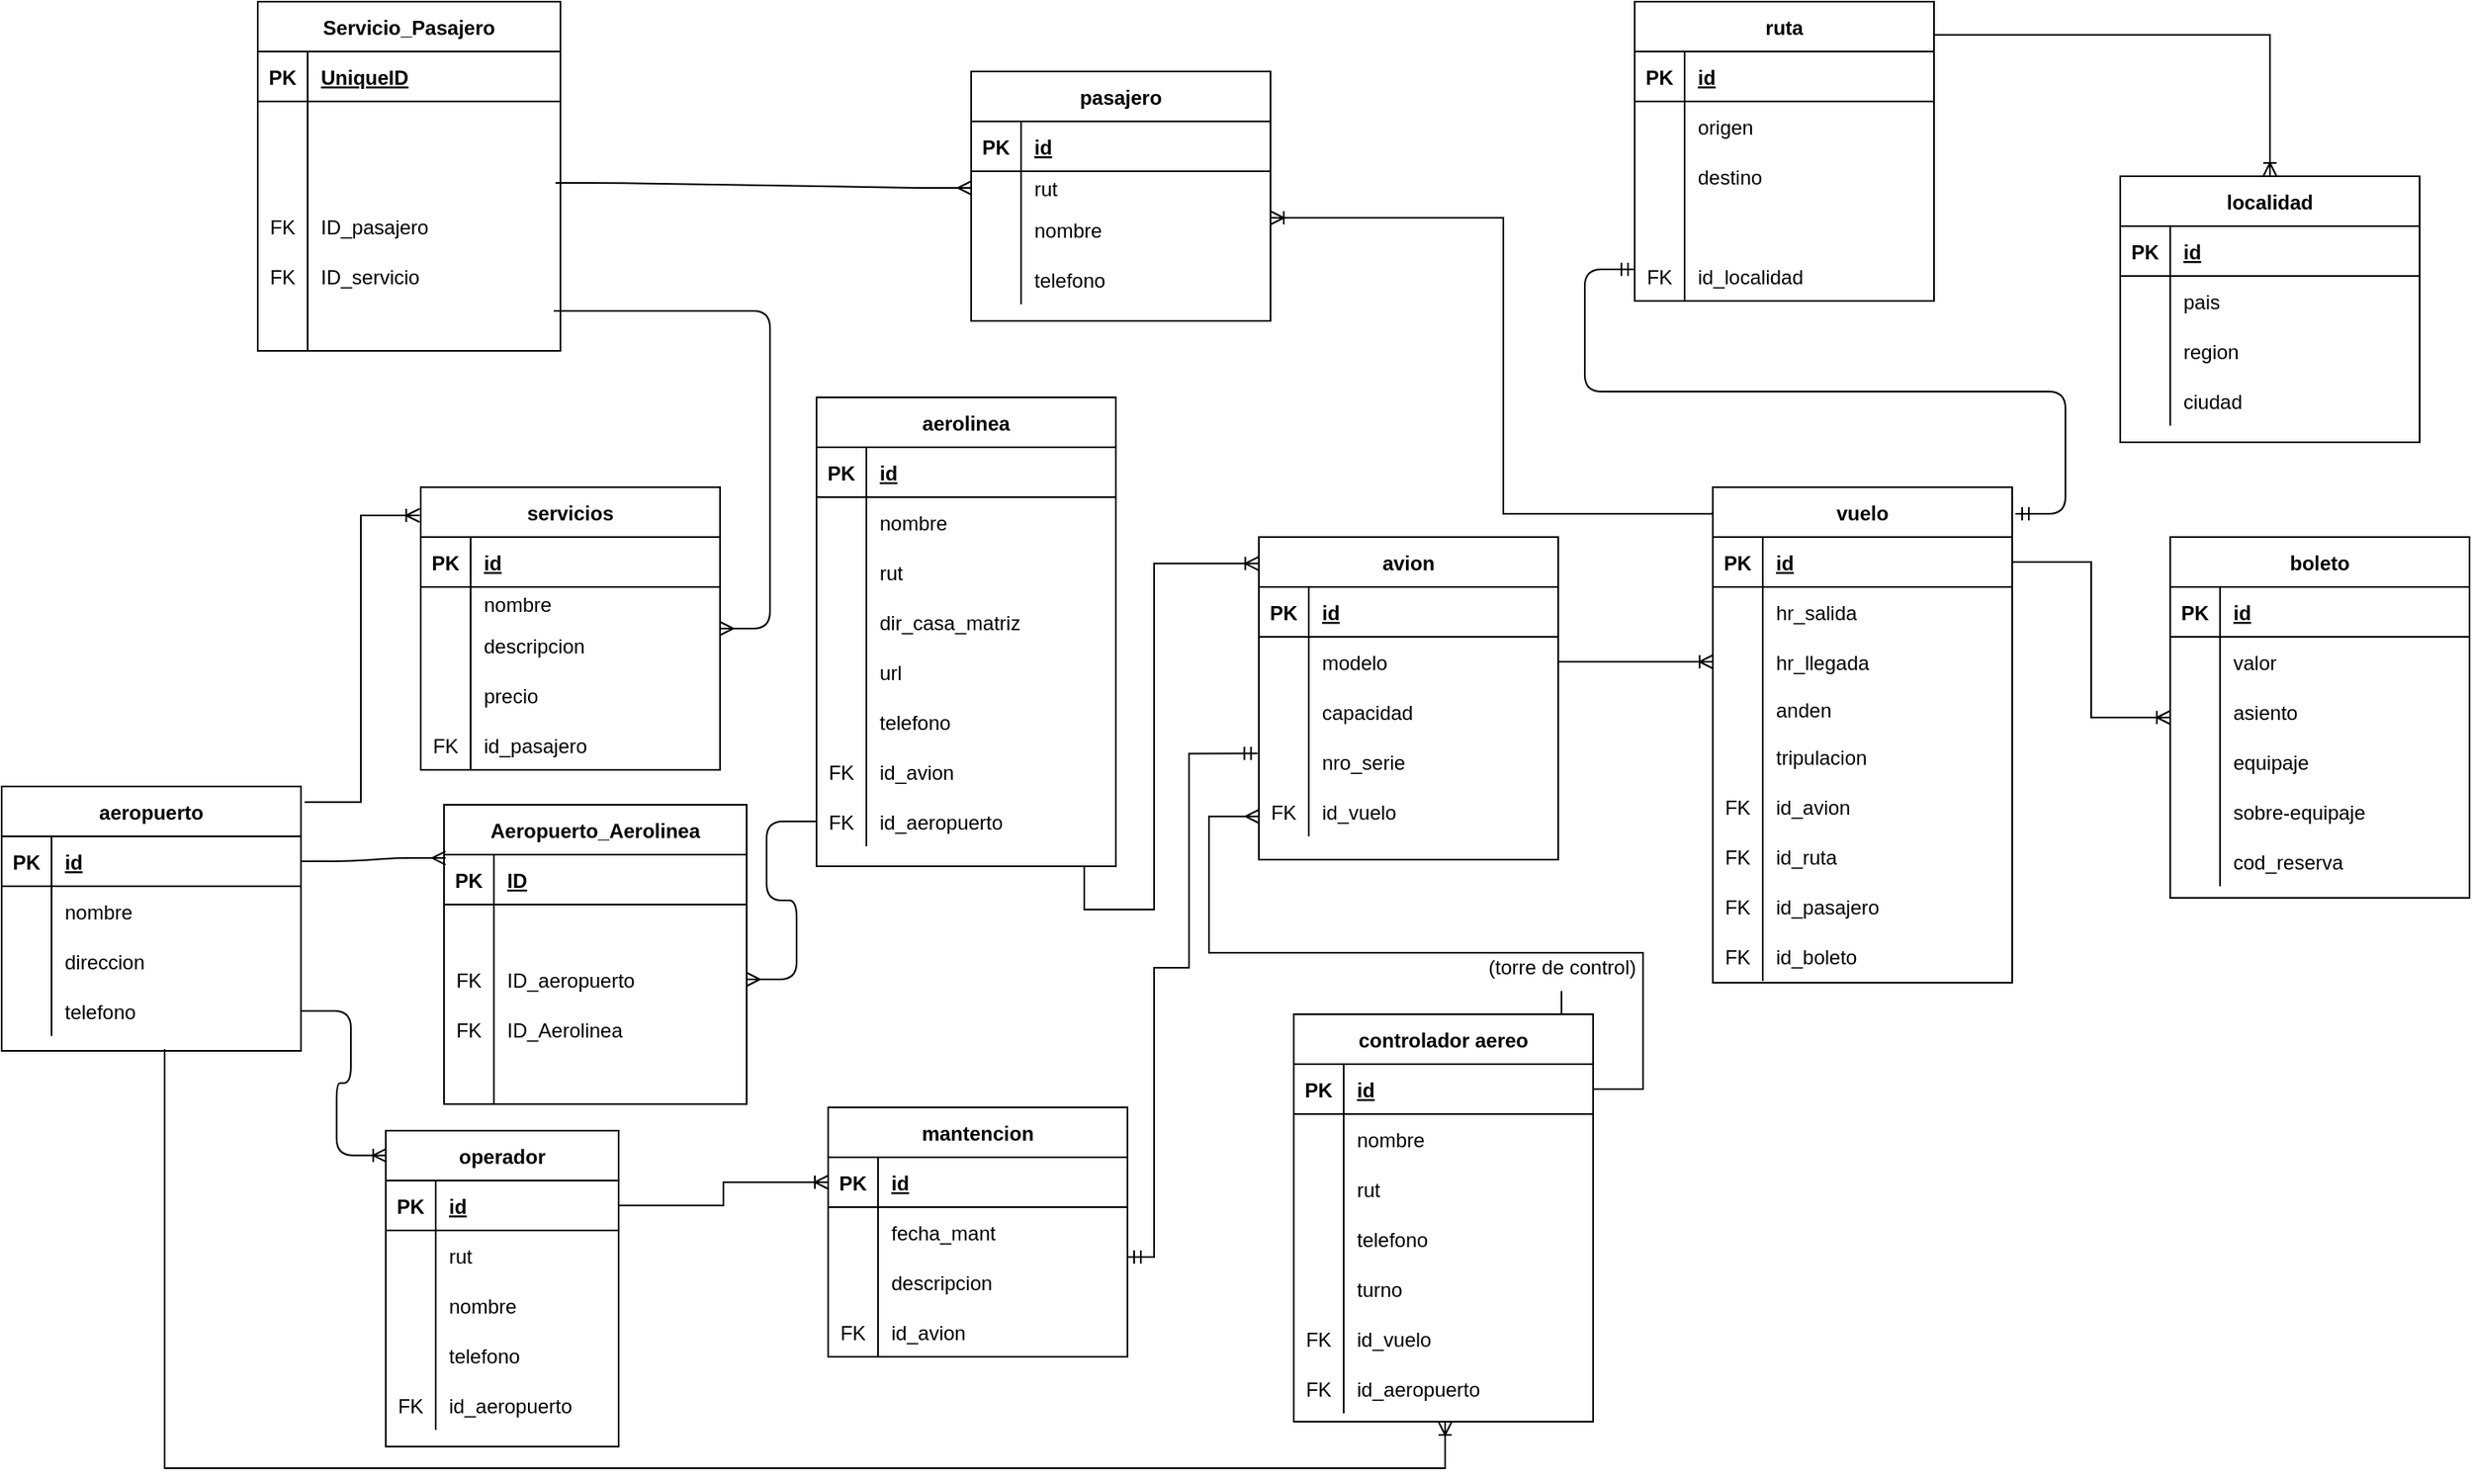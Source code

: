 <mxfile version="14.9.6" type="device"><diagram id="C430zW5CyrfcI13vq6rX" name="Page-1"><mxGraphModel dx="-1695" dy="2366" grid="1" gridSize="7" guides="1" tooltips="1" connect="1" arrows="1" fold="1" page="1" pageScale="1" pageWidth="1200" pageHeight="1920" background="#FFFFFF" math="0" shadow="0"><root><mxCell id="0"/><mxCell id="1" parent="0"/><mxCell id="2ylhk-MsuUhjdIgta_To-991" style="edgeStyle=orthogonalEdgeStyle;rounded=0;orthogonalLoop=1;jettySize=auto;html=1;entryX=-0.004;entryY=0.1;entryDx=0;entryDy=0;entryPerimeter=0;startArrow=none;startFill=0;endArrow=ERoneToMany;endFill=0;exitX=1.012;exitY=0.059;exitDx=0;exitDy=0;exitPerimeter=0;" parent="1" source="2ylhk-MsuUhjdIgta_To-679" target="2ylhk-MsuUhjdIgta_To-905" edge="1"><mxGeometry relative="1" as="geometry"/></mxCell><mxCell id="2ylhk-MsuUhjdIgta_To-679" value="aeropuerto" style="shape=table;startSize=30;container=1;collapsible=1;childLayout=tableLayout;fixedRows=1;rowLines=0;fontStyle=1;align=center;resizeLast=1;" parent="1" vertex="1"><mxGeometry x="2863" y="-1152" width="180" height="159" as="geometry"/></mxCell><mxCell id="2ylhk-MsuUhjdIgta_To-680" value="" style="shape=partialRectangle;collapsible=0;dropTarget=0;pointerEvents=0;fillColor=none;top=0;left=0;bottom=1;right=0;points=[[0,0.5],[1,0.5]];portConstraint=eastwest;" parent="2ylhk-MsuUhjdIgta_To-679" vertex="1"><mxGeometry y="30" width="180" height="30" as="geometry"/></mxCell><mxCell id="2ylhk-MsuUhjdIgta_To-681" value="PK" style="shape=partialRectangle;connectable=0;fillColor=none;top=0;left=0;bottom=0;right=0;fontStyle=1;overflow=hidden;" parent="2ylhk-MsuUhjdIgta_To-680" vertex="1"><mxGeometry width="30" height="30" as="geometry"/></mxCell><mxCell id="2ylhk-MsuUhjdIgta_To-682" value="id" style="shape=partialRectangle;connectable=0;fillColor=none;top=0;left=0;bottom=0;right=0;align=left;spacingLeft=6;fontStyle=5;overflow=hidden;" parent="2ylhk-MsuUhjdIgta_To-680" vertex="1"><mxGeometry x="30" width="150" height="30" as="geometry"/></mxCell><mxCell id="2ylhk-MsuUhjdIgta_To-683" value="" style="shape=partialRectangle;collapsible=0;dropTarget=0;pointerEvents=0;fillColor=none;top=0;left=0;bottom=0;right=0;points=[[0,0.5],[1,0.5]];portConstraint=eastwest;" parent="2ylhk-MsuUhjdIgta_To-679" vertex="1"><mxGeometry y="60" width="180" height="30" as="geometry"/></mxCell><mxCell id="2ylhk-MsuUhjdIgta_To-684" value="" style="shape=partialRectangle;connectable=0;fillColor=none;top=0;left=0;bottom=0;right=0;editable=1;overflow=hidden;" parent="2ylhk-MsuUhjdIgta_To-683" vertex="1"><mxGeometry width="30" height="30" as="geometry"/></mxCell><mxCell id="2ylhk-MsuUhjdIgta_To-685" value="nombre" style="shape=partialRectangle;connectable=0;fillColor=none;top=0;left=0;bottom=0;right=0;align=left;spacingLeft=6;overflow=hidden;" parent="2ylhk-MsuUhjdIgta_To-683" vertex="1"><mxGeometry x="30" width="150" height="30" as="geometry"/></mxCell><mxCell id="2ylhk-MsuUhjdIgta_To-686" value="" style="shape=partialRectangle;collapsible=0;dropTarget=0;pointerEvents=0;fillColor=none;top=0;left=0;bottom=0;right=0;points=[[0,0.5],[1,0.5]];portConstraint=eastwest;" parent="2ylhk-MsuUhjdIgta_To-679" vertex="1"><mxGeometry y="90" width="180" height="30" as="geometry"/></mxCell><mxCell id="2ylhk-MsuUhjdIgta_To-687" value="" style="shape=partialRectangle;connectable=0;fillColor=none;top=0;left=0;bottom=0;right=0;editable=1;overflow=hidden;" parent="2ylhk-MsuUhjdIgta_To-686" vertex="1"><mxGeometry width="30" height="30" as="geometry"/></mxCell><mxCell id="2ylhk-MsuUhjdIgta_To-688" value="direccion" style="shape=partialRectangle;connectable=0;fillColor=none;top=0;left=0;bottom=0;right=0;align=left;spacingLeft=6;overflow=hidden;" parent="2ylhk-MsuUhjdIgta_To-686" vertex="1"><mxGeometry x="30" width="150" height="30" as="geometry"/></mxCell><mxCell id="2ylhk-MsuUhjdIgta_To-689" value="" style="shape=partialRectangle;collapsible=0;dropTarget=0;pointerEvents=0;fillColor=none;top=0;left=0;bottom=0;right=0;points=[[0,0.5],[1,0.5]];portConstraint=eastwest;" parent="2ylhk-MsuUhjdIgta_To-679" vertex="1"><mxGeometry y="120" width="180" height="30" as="geometry"/></mxCell><mxCell id="2ylhk-MsuUhjdIgta_To-690" value="" style="shape=partialRectangle;connectable=0;fillColor=none;top=0;left=0;bottom=0;right=0;editable=1;overflow=hidden;" parent="2ylhk-MsuUhjdIgta_To-689" vertex="1"><mxGeometry width="30" height="30" as="geometry"/></mxCell><mxCell id="2ylhk-MsuUhjdIgta_To-691" value="telefono" style="shape=partialRectangle;connectable=0;fillColor=none;top=0;left=0;bottom=0;right=0;align=left;spacingLeft=6;overflow=hidden;" parent="2ylhk-MsuUhjdIgta_To-689" vertex="1"><mxGeometry x="30" width="150" height="30" as="geometry"/></mxCell><mxCell id="2ylhk-MsuUhjdIgta_To-704" value="aerolinea" style="shape=table;startSize=30;container=1;collapsible=1;childLayout=tableLayout;fixedRows=1;rowLines=0;fontStyle=1;align=center;resizeLast=1;" parent="1" vertex="1"><mxGeometry x="3353" y="-1386" width="180" height="282" as="geometry"/></mxCell><mxCell id="2ylhk-MsuUhjdIgta_To-705" value="" style="shape=partialRectangle;collapsible=0;dropTarget=0;pointerEvents=0;fillColor=none;top=0;left=0;bottom=1;right=0;points=[[0,0.5],[1,0.5]];portConstraint=eastwest;" parent="2ylhk-MsuUhjdIgta_To-704" vertex="1"><mxGeometry y="30" width="180" height="30" as="geometry"/></mxCell><mxCell id="2ylhk-MsuUhjdIgta_To-706" value="PK" style="shape=partialRectangle;connectable=0;fillColor=none;top=0;left=0;bottom=0;right=0;fontStyle=1;overflow=hidden;" parent="2ylhk-MsuUhjdIgta_To-705" vertex="1"><mxGeometry width="30" height="30" as="geometry"/></mxCell><mxCell id="2ylhk-MsuUhjdIgta_To-707" value="id" style="shape=partialRectangle;connectable=0;fillColor=none;top=0;left=0;bottom=0;right=0;align=left;spacingLeft=6;fontStyle=5;overflow=hidden;" parent="2ylhk-MsuUhjdIgta_To-705" vertex="1"><mxGeometry x="30" width="150" height="30" as="geometry"/></mxCell><mxCell id="2ylhk-MsuUhjdIgta_To-708" value="" style="shape=partialRectangle;collapsible=0;dropTarget=0;pointerEvents=0;fillColor=none;top=0;left=0;bottom=0;right=0;points=[[0,0.5],[1,0.5]];portConstraint=eastwest;" parent="2ylhk-MsuUhjdIgta_To-704" vertex="1"><mxGeometry y="60" width="180" height="30" as="geometry"/></mxCell><mxCell id="2ylhk-MsuUhjdIgta_To-709" value="" style="shape=partialRectangle;connectable=0;fillColor=none;top=0;left=0;bottom=0;right=0;editable=1;overflow=hidden;" parent="2ylhk-MsuUhjdIgta_To-708" vertex="1"><mxGeometry width="30" height="30" as="geometry"/></mxCell><mxCell id="2ylhk-MsuUhjdIgta_To-710" value="nombre" style="shape=partialRectangle;connectable=0;fillColor=none;top=0;left=0;bottom=0;right=0;align=left;spacingLeft=6;overflow=hidden;" parent="2ylhk-MsuUhjdIgta_To-708" vertex="1"><mxGeometry x="30" width="150" height="30" as="geometry"/></mxCell><mxCell id="2ylhk-MsuUhjdIgta_To-711" value="" style="shape=partialRectangle;collapsible=0;dropTarget=0;pointerEvents=0;fillColor=none;top=0;left=0;bottom=0;right=0;points=[[0,0.5],[1,0.5]];portConstraint=eastwest;" parent="2ylhk-MsuUhjdIgta_To-704" vertex="1"><mxGeometry y="90" width="180" height="30" as="geometry"/></mxCell><mxCell id="2ylhk-MsuUhjdIgta_To-712" value="" style="shape=partialRectangle;connectable=0;fillColor=none;top=0;left=0;bottom=0;right=0;editable=1;overflow=hidden;" parent="2ylhk-MsuUhjdIgta_To-711" vertex="1"><mxGeometry width="30" height="30" as="geometry"/></mxCell><mxCell id="2ylhk-MsuUhjdIgta_To-713" value="rut" style="shape=partialRectangle;connectable=0;fillColor=none;top=0;left=0;bottom=0;right=0;align=left;spacingLeft=6;overflow=hidden;" parent="2ylhk-MsuUhjdIgta_To-711" vertex="1"><mxGeometry x="30" width="150" height="30" as="geometry"/></mxCell><mxCell id="2ylhk-MsuUhjdIgta_To-714" value="" style="shape=partialRectangle;collapsible=0;dropTarget=0;pointerEvents=0;fillColor=none;top=0;left=0;bottom=0;right=0;points=[[0,0.5],[1,0.5]];portConstraint=eastwest;" parent="2ylhk-MsuUhjdIgta_To-704" vertex="1"><mxGeometry y="120" width="180" height="30" as="geometry"/></mxCell><mxCell id="2ylhk-MsuUhjdIgta_To-715" value="" style="shape=partialRectangle;connectable=0;fillColor=none;top=0;left=0;bottom=0;right=0;editable=1;overflow=hidden;" parent="2ylhk-MsuUhjdIgta_To-714" vertex="1"><mxGeometry width="30" height="30" as="geometry"/></mxCell><mxCell id="2ylhk-MsuUhjdIgta_To-716" value="dir_casa_matriz" style="shape=partialRectangle;connectable=0;fillColor=none;top=0;left=0;bottom=0;right=0;align=left;spacingLeft=6;overflow=hidden;" parent="2ylhk-MsuUhjdIgta_To-714" vertex="1"><mxGeometry x="30" width="150" height="30" as="geometry"/></mxCell><mxCell id="2ylhk-MsuUhjdIgta_To-717" value="" style="shape=partialRectangle;collapsible=0;dropTarget=0;pointerEvents=0;fillColor=none;top=0;left=0;bottom=0;right=0;points=[[0,0.5],[1,0.5]];portConstraint=eastwest;" parent="2ylhk-MsuUhjdIgta_To-704" vertex="1"><mxGeometry y="150" width="180" height="30" as="geometry"/></mxCell><mxCell id="2ylhk-MsuUhjdIgta_To-718" value="" style="shape=partialRectangle;connectable=0;fillColor=none;top=0;left=0;bottom=0;right=0;editable=1;overflow=hidden;" parent="2ylhk-MsuUhjdIgta_To-717" vertex="1"><mxGeometry width="30" height="30" as="geometry"/></mxCell><mxCell id="2ylhk-MsuUhjdIgta_To-719" value="url" style="shape=partialRectangle;connectable=0;fillColor=none;top=0;left=0;bottom=0;right=0;align=left;spacingLeft=6;overflow=hidden;" parent="2ylhk-MsuUhjdIgta_To-717" vertex="1"><mxGeometry x="30" width="150" height="30" as="geometry"/></mxCell><mxCell id="2ylhk-MsuUhjdIgta_To-720" value="" style="shape=partialRectangle;collapsible=0;dropTarget=0;pointerEvents=0;fillColor=none;top=0;left=0;bottom=0;right=0;points=[[0,0.5],[1,0.5]];portConstraint=eastwest;" parent="2ylhk-MsuUhjdIgta_To-704" vertex="1"><mxGeometry y="180" width="180" height="30" as="geometry"/></mxCell><mxCell id="2ylhk-MsuUhjdIgta_To-721" value="" style="shape=partialRectangle;connectable=0;fillColor=none;top=0;left=0;bottom=0;right=0;editable=1;overflow=hidden;" parent="2ylhk-MsuUhjdIgta_To-720" vertex="1"><mxGeometry width="30" height="30" as="geometry"/></mxCell><mxCell id="2ylhk-MsuUhjdIgta_To-722" value="telefono" style="shape=partialRectangle;connectable=0;fillColor=none;top=0;left=0;bottom=0;right=0;align=left;spacingLeft=6;overflow=hidden;" parent="2ylhk-MsuUhjdIgta_To-720" vertex="1"><mxGeometry x="30" width="150" height="30" as="geometry"/></mxCell><mxCell id="aCZtRHmtgcKVj0p5jYAd-399" value="" style="shape=partialRectangle;collapsible=0;dropTarget=0;pointerEvents=0;fillColor=none;top=0;left=0;bottom=0;right=0;points=[[0,0.5],[1,0.5]];portConstraint=eastwest;" parent="2ylhk-MsuUhjdIgta_To-704" vertex="1"><mxGeometry y="210" width="180" height="30" as="geometry"/></mxCell><mxCell id="aCZtRHmtgcKVj0p5jYAd-400" value="FK" style="shape=partialRectangle;connectable=0;fillColor=none;top=0;left=0;bottom=0;right=0;fontStyle=0;overflow=hidden;" parent="aCZtRHmtgcKVj0p5jYAd-399" vertex="1"><mxGeometry width="30" height="30" as="geometry"/></mxCell><mxCell id="aCZtRHmtgcKVj0p5jYAd-401" value="id_avion" style="shape=partialRectangle;connectable=0;fillColor=none;top=0;left=0;bottom=0;right=0;align=left;spacingLeft=6;fontStyle=0;overflow=hidden;" parent="aCZtRHmtgcKVj0p5jYAd-399" vertex="1"><mxGeometry x="30" width="150" height="30" as="geometry"/></mxCell><mxCell id="aCZtRHmtgcKVj0p5jYAd-409" value="" style="shape=partialRectangle;collapsible=0;dropTarget=0;pointerEvents=0;fillColor=none;top=0;left=0;bottom=0;right=0;points=[[0,0.5],[1,0.5]];portConstraint=eastwest;" parent="2ylhk-MsuUhjdIgta_To-704" vertex="1"><mxGeometry y="240" width="180" height="30" as="geometry"/></mxCell><mxCell id="aCZtRHmtgcKVj0p5jYAd-410" value="FK" style="shape=partialRectangle;connectable=0;fillColor=none;top=0;left=0;bottom=0;right=0;fontStyle=0;overflow=hidden;" parent="aCZtRHmtgcKVj0p5jYAd-409" vertex="1"><mxGeometry width="30" height="30" as="geometry"/></mxCell><mxCell id="aCZtRHmtgcKVj0p5jYAd-411" value="id_aeropuerto" style="shape=partialRectangle;connectable=0;fillColor=none;top=0;left=0;bottom=0;right=0;align=left;spacingLeft=6;fontStyle=0;overflow=hidden;" parent="aCZtRHmtgcKVj0p5jYAd-409" vertex="1"><mxGeometry x="30" width="150" height="30" as="geometry"/></mxCell><mxCell id="aCZtRHmtgcKVj0p5jYAd-373" style="edgeStyle=orthogonalEdgeStyle;rounded=0;orthogonalLoop=1;jettySize=auto;html=1;endArrow=ERoneToMany;endFill=0;exitX=-0.001;exitY=0.049;exitDx=0;exitDy=0;exitPerimeter=0;" parent="1" source="2ylhk-MsuUhjdIgta_To-732" edge="1"><mxGeometry relative="1" as="geometry"><mxPoint x="3626" y="-1494" as="targetPoint"/><Array as="points"><mxPoint x="3892" y="-1316"/><mxPoint x="3766" y="-1316"/><mxPoint x="3766" y="-1494"/></Array></mxGeometry></mxCell><mxCell id="2ylhk-MsuUhjdIgta_To-732" value="vuelo" style="shape=table;startSize=30;container=1;collapsible=1;childLayout=tableLayout;fixedRows=1;rowLines=0;fontStyle=1;align=center;resizeLast=1;" parent="1" vertex="1"><mxGeometry x="3892" y="-1332" width="180" height="298" as="geometry"/></mxCell><mxCell id="2ylhk-MsuUhjdIgta_To-733" value="" style="shape=partialRectangle;collapsible=0;dropTarget=0;pointerEvents=0;fillColor=none;top=0;left=0;bottom=1;right=0;points=[[0,0.5],[1,0.5]];portConstraint=eastwest;" parent="2ylhk-MsuUhjdIgta_To-732" vertex="1"><mxGeometry y="30" width="180" height="30" as="geometry"/></mxCell><mxCell id="2ylhk-MsuUhjdIgta_To-734" value="PK" style="shape=partialRectangle;connectable=0;fillColor=none;top=0;left=0;bottom=0;right=0;fontStyle=1;overflow=hidden;" parent="2ylhk-MsuUhjdIgta_To-733" vertex="1"><mxGeometry width="30" height="30" as="geometry"/></mxCell><mxCell id="2ylhk-MsuUhjdIgta_To-735" value="id" style="shape=partialRectangle;connectable=0;fillColor=none;top=0;left=0;bottom=0;right=0;align=left;spacingLeft=6;fontStyle=5;overflow=hidden;" parent="2ylhk-MsuUhjdIgta_To-733" vertex="1"><mxGeometry x="30" width="150" height="30" as="geometry"/></mxCell><mxCell id="2ylhk-MsuUhjdIgta_To-736" value="" style="shape=partialRectangle;collapsible=0;dropTarget=0;pointerEvents=0;fillColor=none;top=0;left=0;bottom=0;right=0;points=[[0,0.5],[1,0.5]];portConstraint=eastwest;" parent="2ylhk-MsuUhjdIgta_To-732" vertex="1"><mxGeometry y="60" width="180" height="30" as="geometry"/></mxCell><mxCell id="2ylhk-MsuUhjdIgta_To-737" value="" style="shape=partialRectangle;connectable=0;fillColor=none;top=0;left=0;bottom=0;right=0;editable=1;overflow=hidden;" parent="2ylhk-MsuUhjdIgta_To-736" vertex="1"><mxGeometry width="30" height="30" as="geometry"/></mxCell><mxCell id="2ylhk-MsuUhjdIgta_To-738" value="hr_salida" style="shape=partialRectangle;connectable=0;fillColor=none;top=0;left=0;bottom=0;right=0;align=left;spacingLeft=6;overflow=hidden;" parent="2ylhk-MsuUhjdIgta_To-736" vertex="1"><mxGeometry x="30" width="150" height="30" as="geometry"/></mxCell><mxCell id="2ylhk-MsuUhjdIgta_To-739" value="" style="shape=partialRectangle;collapsible=0;dropTarget=0;pointerEvents=0;fillColor=none;top=0;left=0;bottom=0;right=0;points=[[0,0.5],[1,0.5]];portConstraint=eastwest;" parent="2ylhk-MsuUhjdIgta_To-732" vertex="1"><mxGeometry y="90" width="180" height="30" as="geometry"/></mxCell><mxCell id="2ylhk-MsuUhjdIgta_To-740" value="" style="shape=partialRectangle;connectable=0;fillColor=none;top=0;left=0;bottom=0;right=0;editable=1;overflow=hidden;" parent="2ylhk-MsuUhjdIgta_To-739" vertex="1"><mxGeometry width="30" height="30" as="geometry"/></mxCell><mxCell id="2ylhk-MsuUhjdIgta_To-741" value="hr_llegada" style="shape=partialRectangle;connectable=0;fillColor=none;top=0;left=0;bottom=0;right=0;align=left;spacingLeft=6;overflow=hidden;" parent="2ylhk-MsuUhjdIgta_To-739" vertex="1"><mxGeometry x="30" width="150" height="30" as="geometry"/></mxCell><mxCell id="2ylhk-MsuUhjdIgta_To-742" value="" style="shape=partialRectangle;collapsible=0;dropTarget=0;pointerEvents=0;fillColor=none;top=0;left=0;bottom=0;right=0;points=[[0,0.5],[1,0.5]];portConstraint=eastwest;" parent="2ylhk-MsuUhjdIgta_To-732" vertex="1"><mxGeometry y="120" width="180" height="27" as="geometry"/></mxCell><mxCell id="2ylhk-MsuUhjdIgta_To-743" value="" style="shape=partialRectangle;connectable=0;fillColor=none;top=0;left=0;bottom=0;right=0;editable=1;overflow=hidden;" parent="2ylhk-MsuUhjdIgta_To-742" vertex="1"><mxGeometry width="30" height="27" as="geometry"/></mxCell><mxCell id="2ylhk-MsuUhjdIgta_To-744" value="anden" style="shape=partialRectangle;connectable=0;fillColor=none;top=0;left=0;bottom=0;right=0;align=left;spacingLeft=6;overflow=hidden;" parent="2ylhk-MsuUhjdIgta_To-742" vertex="1"><mxGeometry x="30" width="150" height="27" as="geometry"/></mxCell><mxCell id="aCZtRHmtgcKVj0p5jYAd-377" value="" style="shape=partialRectangle;collapsible=0;dropTarget=0;pointerEvents=0;fillColor=none;top=0;left=0;bottom=0;right=0;points=[[0,0.5],[1,0.5]];portConstraint=eastwest;" parent="2ylhk-MsuUhjdIgta_To-732" vertex="1"><mxGeometry y="147" width="180" height="30" as="geometry"/></mxCell><mxCell id="aCZtRHmtgcKVj0p5jYAd-378" value="" style="shape=partialRectangle;connectable=0;fillColor=none;top=0;left=0;bottom=0;right=0;fontStyle=0;overflow=hidden;" parent="aCZtRHmtgcKVj0p5jYAd-377" vertex="1"><mxGeometry width="30" height="30" as="geometry"/></mxCell><mxCell id="aCZtRHmtgcKVj0p5jYAd-379" value="tripulacion" style="shape=partialRectangle;connectable=0;fillColor=none;top=0;left=0;bottom=0;right=0;align=left;spacingLeft=6;fontStyle=0;overflow=hidden;" parent="aCZtRHmtgcKVj0p5jYAd-377" vertex="1"><mxGeometry x="30" width="150" height="30" as="geometry"/></mxCell><mxCell id="5UWdm0TaIsW66wnyqLFI-69" value="" style="shape=partialRectangle;collapsible=0;dropTarget=0;pointerEvents=0;fillColor=none;top=0;left=0;bottom=0;right=0;points=[[0,0.5],[1,0.5]];portConstraint=eastwest;" vertex="1" parent="2ylhk-MsuUhjdIgta_To-732"><mxGeometry y="177" width="180" height="30" as="geometry"/></mxCell><mxCell id="5UWdm0TaIsW66wnyqLFI-70" value="FK" style="shape=partialRectangle;connectable=0;fillColor=none;top=0;left=0;bottom=0;right=0;fontStyle=0;overflow=hidden;" vertex="1" parent="5UWdm0TaIsW66wnyqLFI-69"><mxGeometry width="30" height="30" as="geometry"/></mxCell><mxCell id="5UWdm0TaIsW66wnyqLFI-71" value="id_avion" style="shape=partialRectangle;connectable=0;fillColor=none;top=0;left=0;bottom=0;right=0;align=left;spacingLeft=6;fontStyle=0;overflow=hidden;" vertex="1" parent="5UWdm0TaIsW66wnyqLFI-69"><mxGeometry x="30" width="150" height="30" as="geometry"/></mxCell><mxCell id="aCZtRHmtgcKVj0p5jYAd-381" value="" style="shape=partialRectangle;collapsible=0;dropTarget=0;pointerEvents=0;fillColor=none;top=0;left=0;bottom=0;right=0;points=[[0,0.5],[1,0.5]];portConstraint=eastwest;" parent="2ylhk-MsuUhjdIgta_To-732" vertex="1"><mxGeometry y="207" width="180" height="30" as="geometry"/></mxCell><mxCell id="aCZtRHmtgcKVj0p5jYAd-382" value="FK" style="shape=partialRectangle;connectable=0;fillColor=none;top=0;left=0;bottom=0;right=0;fontStyle=0;overflow=hidden;" parent="aCZtRHmtgcKVj0p5jYAd-381" vertex="1"><mxGeometry width="30" height="30" as="geometry"/></mxCell><mxCell id="aCZtRHmtgcKVj0p5jYAd-383" value="id_ruta" style="shape=partialRectangle;connectable=0;fillColor=none;top=0;left=0;bottom=0;right=0;align=left;spacingLeft=6;fontStyle=0;overflow=hidden;" parent="aCZtRHmtgcKVj0p5jYAd-381" vertex="1"><mxGeometry x="30" width="150" height="30" as="geometry"/></mxCell><mxCell id="aCZtRHmtgcKVj0p5jYAd-386" value="" style="shape=partialRectangle;collapsible=0;dropTarget=0;pointerEvents=0;fillColor=none;top=0;left=0;bottom=0;right=0;points=[[0,0.5],[1,0.5]];portConstraint=eastwest;" parent="2ylhk-MsuUhjdIgta_To-732" vertex="1"><mxGeometry y="237" width="180" height="30" as="geometry"/></mxCell><mxCell id="aCZtRHmtgcKVj0p5jYAd-387" value="FK" style="shape=partialRectangle;connectable=0;fillColor=none;top=0;left=0;bottom=0;right=0;editable=1;overflow=hidden;" parent="aCZtRHmtgcKVj0p5jYAd-386" vertex="1"><mxGeometry width="30" height="30" as="geometry"/></mxCell><mxCell id="aCZtRHmtgcKVj0p5jYAd-388" value="id_pasajero" style="shape=partialRectangle;connectable=0;fillColor=none;top=0;left=0;bottom=0;right=0;align=left;spacingLeft=6;overflow=hidden;" parent="aCZtRHmtgcKVj0p5jYAd-386" vertex="1"><mxGeometry x="30" width="150" height="30" as="geometry"/></mxCell><mxCell id="aCZtRHmtgcKVj0p5jYAd-1136" value="" style="shape=partialRectangle;collapsible=0;dropTarget=0;pointerEvents=0;fillColor=none;top=0;left=0;bottom=0;right=0;points=[[0,0.5],[1,0.5]];portConstraint=eastwest;" parent="2ylhk-MsuUhjdIgta_To-732" vertex="1"><mxGeometry y="267" width="180" height="30" as="geometry"/></mxCell><mxCell id="aCZtRHmtgcKVj0p5jYAd-1137" value="FK" style="shape=partialRectangle;connectable=0;fillColor=none;top=0;left=0;bottom=0;right=0;fontStyle=0;overflow=hidden;" parent="aCZtRHmtgcKVj0p5jYAd-1136" vertex="1"><mxGeometry width="30" height="30" as="geometry"/></mxCell><mxCell id="aCZtRHmtgcKVj0p5jYAd-1138" value="id_boleto" style="shape=partialRectangle;connectable=0;fillColor=none;top=0;left=0;bottom=0;right=0;align=left;spacingLeft=6;fontStyle=0;overflow=hidden;" parent="aCZtRHmtgcKVj0p5jYAd-1136" vertex="1"><mxGeometry x="30" width="150" height="30" as="geometry"/></mxCell><mxCell id="2ylhk-MsuUhjdIgta_To-763" value="pasajero" style="shape=table;startSize=30;container=1;collapsible=1;childLayout=tableLayout;fixedRows=1;rowLines=0;fontStyle=1;align=center;resizeLast=1;" parent="1" vertex="1"><mxGeometry x="3446" y="-1582" width="180" height="150" as="geometry"/></mxCell><mxCell id="2ylhk-MsuUhjdIgta_To-764" value="" style="shape=partialRectangle;collapsible=0;dropTarget=0;pointerEvents=0;fillColor=none;top=0;left=0;bottom=1;right=0;points=[[0,0.5],[1,0.5]];portConstraint=eastwest;" parent="2ylhk-MsuUhjdIgta_To-763" vertex="1"><mxGeometry y="30" width="180" height="30" as="geometry"/></mxCell><mxCell id="2ylhk-MsuUhjdIgta_To-765" value="PK" style="shape=partialRectangle;connectable=0;fillColor=none;top=0;left=0;bottom=0;right=0;fontStyle=1;overflow=hidden;" parent="2ylhk-MsuUhjdIgta_To-764" vertex="1"><mxGeometry width="30" height="30" as="geometry"/></mxCell><mxCell id="2ylhk-MsuUhjdIgta_To-766" value="id" style="shape=partialRectangle;connectable=0;fillColor=none;top=0;left=0;bottom=0;right=0;align=left;spacingLeft=6;fontStyle=5;overflow=hidden;" parent="2ylhk-MsuUhjdIgta_To-764" vertex="1"><mxGeometry x="30" width="150" height="30" as="geometry"/></mxCell><mxCell id="2ylhk-MsuUhjdIgta_To-767" value="" style="shape=partialRectangle;collapsible=0;dropTarget=0;pointerEvents=0;fillColor=none;top=0;left=0;bottom=0;right=0;points=[[0,0.5],[1,0.5]];portConstraint=eastwest;" parent="2ylhk-MsuUhjdIgta_To-763" vertex="1"><mxGeometry y="60" width="180" height="20" as="geometry"/></mxCell><mxCell id="2ylhk-MsuUhjdIgta_To-768" value="" style="shape=partialRectangle;connectable=0;fillColor=none;top=0;left=0;bottom=0;right=0;editable=1;overflow=hidden;" parent="2ylhk-MsuUhjdIgta_To-767" vertex="1"><mxGeometry width="30" height="20" as="geometry"/></mxCell><mxCell id="2ylhk-MsuUhjdIgta_To-769" value="rut" style="shape=partialRectangle;connectable=0;fillColor=none;top=0;left=0;bottom=0;right=0;align=left;spacingLeft=6;overflow=hidden;" parent="2ylhk-MsuUhjdIgta_To-767" vertex="1"><mxGeometry x="30" width="150" height="20" as="geometry"/></mxCell><mxCell id="2ylhk-MsuUhjdIgta_To-770" value="" style="shape=partialRectangle;collapsible=0;dropTarget=0;pointerEvents=0;fillColor=none;top=0;left=0;bottom=0;right=0;points=[[0,0.5],[1,0.5]];portConstraint=eastwest;" parent="2ylhk-MsuUhjdIgta_To-763" vertex="1"><mxGeometry y="80" width="180" height="30" as="geometry"/></mxCell><mxCell id="2ylhk-MsuUhjdIgta_To-771" value="" style="shape=partialRectangle;connectable=0;fillColor=none;top=0;left=0;bottom=0;right=0;editable=1;overflow=hidden;" parent="2ylhk-MsuUhjdIgta_To-770" vertex="1"><mxGeometry width="30" height="30" as="geometry"/></mxCell><mxCell id="2ylhk-MsuUhjdIgta_To-772" value="nombre" style="shape=partialRectangle;connectable=0;fillColor=none;top=0;left=0;bottom=0;right=0;align=left;spacingLeft=6;overflow=hidden;" parent="2ylhk-MsuUhjdIgta_To-770" vertex="1"><mxGeometry x="30" width="150" height="30" as="geometry"/></mxCell><mxCell id="2ylhk-MsuUhjdIgta_To-773" value="" style="shape=partialRectangle;collapsible=0;dropTarget=0;pointerEvents=0;fillColor=none;top=0;left=0;bottom=0;right=0;points=[[0,0.5],[1,0.5]];portConstraint=eastwest;" parent="2ylhk-MsuUhjdIgta_To-763" vertex="1"><mxGeometry y="110" width="180" height="30" as="geometry"/></mxCell><mxCell id="2ylhk-MsuUhjdIgta_To-774" value="" style="shape=partialRectangle;connectable=0;fillColor=none;top=0;left=0;bottom=0;right=0;editable=1;overflow=hidden;" parent="2ylhk-MsuUhjdIgta_To-773" vertex="1"><mxGeometry width="30" height="30" as="geometry"/></mxCell><mxCell id="2ylhk-MsuUhjdIgta_To-775" value="telefono" style="shape=partialRectangle;connectable=0;fillColor=none;top=0;left=0;bottom=0;right=0;align=left;spacingLeft=6;overflow=hidden;" parent="2ylhk-MsuUhjdIgta_To-773" vertex="1"><mxGeometry x="30" width="150" height="30" as="geometry"/></mxCell><mxCell id="2ylhk-MsuUhjdIgta_To-810" value="operador" style="shape=table;startSize=30;container=1;collapsible=1;childLayout=tableLayout;fixedRows=1;rowLines=0;fontStyle=1;align=center;resizeLast=1;" parent="1" vertex="1"><mxGeometry x="3094" y="-945" width="140" height="190" as="geometry"/></mxCell><mxCell id="2ylhk-MsuUhjdIgta_To-811" value="" style="shape=partialRectangle;collapsible=0;dropTarget=0;pointerEvents=0;fillColor=none;top=0;left=0;bottom=1;right=0;points=[[0,0.5],[1,0.5]];portConstraint=eastwest;" parent="2ylhk-MsuUhjdIgta_To-810" vertex="1"><mxGeometry y="30" width="140" height="30" as="geometry"/></mxCell><mxCell id="2ylhk-MsuUhjdIgta_To-812" value="PK" style="shape=partialRectangle;connectable=0;fillColor=none;top=0;left=0;bottom=0;right=0;fontStyle=1;overflow=hidden;" parent="2ylhk-MsuUhjdIgta_To-811" vertex="1"><mxGeometry width="30" height="30" as="geometry"/></mxCell><mxCell id="2ylhk-MsuUhjdIgta_To-813" value="id" style="shape=partialRectangle;connectable=0;fillColor=none;top=0;left=0;bottom=0;right=0;align=left;spacingLeft=6;fontStyle=5;overflow=hidden;" parent="2ylhk-MsuUhjdIgta_To-811" vertex="1"><mxGeometry x="30" width="110" height="30" as="geometry"/></mxCell><mxCell id="2ylhk-MsuUhjdIgta_To-814" value="" style="shape=partialRectangle;collapsible=0;dropTarget=0;pointerEvents=0;fillColor=none;top=0;left=0;bottom=0;right=0;points=[[0,0.5],[1,0.5]];portConstraint=eastwest;" parent="2ylhk-MsuUhjdIgta_To-810" vertex="1"><mxGeometry y="60" width="140" height="30" as="geometry"/></mxCell><mxCell id="2ylhk-MsuUhjdIgta_To-815" value="" style="shape=partialRectangle;connectable=0;fillColor=none;top=0;left=0;bottom=0;right=0;editable=1;overflow=hidden;" parent="2ylhk-MsuUhjdIgta_To-814" vertex="1"><mxGeometry width="30" height="30" as="geometry"/></mxCell><mxCell id="2ylhk-MsuUhjdIgta_To-816" value="rut" style="shape=partialRectangle;connectable=0;fillColor=none;top=0;left=0;bottom=0;right=0;align=left;spacingLeft=6;overflow=hidden;" parent="2ylhk-MsuUhjdIgta_To-814" vertex="1"><mxGeometry x="30" width="110" height="30" as="geometry"/></mxCell><mxCell id="2ylhk-MsuUhjdIgta_To-817" value="" style="shape=partialRectangle;collapsible=0;dropTarget=0;pointerEvents=0;fillColor=none;top=0;left=0;bottom=0;right=0;points=[[0,0.5],[1,0.5]];portConstraint=eastwest;" parent="2ylhk-MsuUhjdIgta_To-810" vertex="1"><mxGeometry y="90" width="140" height="30" as="geometry"/></mxCell><mxCell id="2ylhk-MsuUhjdIgta_To-818" value="" style="shape=partialRectangle;connectable=0;fillColor=none;top=0;left=0;bottom=0;right=0;editable=1;overflow=hidden;" parent="2ylhk-MsuUhjdIgta_To-817" vertex="1"><mxGeometry width="30" height="30" as="geometry"/></mxCell><mxCell id="2ylhk-MsuUhjdIgta_To-819" value="nombre" style="shape=partialRectangle;connectable=0;fillColor=none;top=0;left=0;bottom=0;right=0;align=left;spacingLeft=6;overflow=hidden;" parent="2ylhk-MsuUhjdIgta_To-817" vertex="1"><mxGeometry x="30" width="110" height="30" as="geometry"/></mxCell><mxCell id="2ylhk-MsuUhjdIgta_To-820" value="" style="shape=partialRectangle;collapsible=0;dropTarget=0;pointerEvents=0;fillColor=none;top=0;left=0;bottom=0;right=0;points=[[0,0.5],[1,0.5]];portConstraint=eastwest;" parent="2ylhk-MsuUhjdIgta_To-810" vertex="1"><mxGeometry y="120" width="140" height="30" as="geometry"/></mxCell><mxCell id="2ylhk-MsuUhjdIgta_To-821" value="" style="shape=partialRectangle;connectable=0;fillColor=none;top=0;left=0;bottom=0;right=0;editable=1;overflow=hidden;" parent="2ylhk-MsuUhjdIgta_To-820" vertex="1"><mxGeometry width="30" height="30" as="geometry"/></mxCell><mxCell id="2ylhk-MsuUhjdIgta_To-822" value="telefono" style="shape=partialRectangle;connectable=0;fillColor=none;top=0;left=0;bottom=0;right=0;align=left;spacingLeft=6;overflow=hidden;" parent="2ylhk-MsuUhjdIgta_To-820" vertex="1"><mxGeometry x="30" width="110" height="30" as="geometry"/></mxCell><mxCell id="2ylhk-MsuUhjdIgta_To-823" value="" style="shape=partialRectangle;collapsible=0;dropTarget=0;pointerEvents=0;fillColor=none;top=0;left=0;bottom=0;right=0;points=[[0,0.5],[1,0.5]];portConstraint=eastwest;shadow=1;" parent="2ylhk-MsuUhjdIgta_To-810" vertex="1"><mxGeometry y="150" width="140" height="30" as="geometry"/></mxCell><mxCell id="2ylhk-MsuUhjdIgta_To-824" value="FK" style="shape=partialRectangle;connectable=0;fillColor=none;top=0;left=0;bottom=0;right=0;fontStyle=0;overflow=hidden;" parent="2ylhk-MsuUhjdIgta_To-823" vertex="1"><mxGeometry width="30" height="30" as="geometry"/></mxCell><mxCell id="2ylhk-MsuUhjdIgta_To-825" value="id_aeropuerto" style="shape=partialRectangle;connectable=0;fillColor=none;top=0;left=0;bottom=0;right=0;align=left;spacingLeft=6;fontStyle=0;overflow=hidden;" parent="2ylhk-MsuUhjdIgta_To-823" vertex="1"><mxGeometry x="30" width="110" height="30" as="geometry"/></mxCell><mxCell id="aCZtRHmtgcKVj0p5jYAd-1100" style="edgeStyle=orthogonalEdgeStyle;rounded=0;orthogonalLoop=1;jettySize=auto;html=1;startArrow=ERmandOne;startFill=0;endArrow=ERmandOne;endFill=0;entryX=-0.004;entryY=0.339;entryDx=0;entryDy=0;entryPerimeter=0;" parent="1" source="2ylhk-MsuUhjdIgta_To-829" target="2ylhk-MsuUhjdIgta_To-852" edge="1"><mxGeometry relative="1" as="geometry"><Array as="points"><mxPoint x="3556" y="-869"/><mxPoint x="3556" y="-1043"/><mxPoint x="3577" y="-1043"/><mxPoint x="3577" y="-1172"/></Array><mxPoint x="3577" y="-1183" as="targetPoint"/></mxGeometry></mxCell><mxCell id="2ylhk-MsuUhjdIgta_To-829" value="mantencion" style="shape=table;startSize=30;container=1;collapsible=1;childLayout=tableLayout;fixedRows=1;rowLines=0;fontStyle=1;align=center;resizeLast=1;" parent="1" vertex="1"><mxGeometry x="3360" y="-959" width="180" height="150" as="geometry"><mxRectangle x="2744" y="287" width="98" height="30" as="alternateBounds"/></mxGeometry></mxCell><mxCell id="2ylhk-MsuUhjdIgta_To-830" value="" style="shape=partialRectangle;collapsible=0;dropTarget=0;pointerEvents=0;fillColor=none;top=0;left=0;bottom=1;right=0;points=[[0,0.5],[1,0.5]];portConstraint=eastwest;" parent="2ylhk-MsuUhjdIgta_To-829" vertex="1"><mxGeometry y="30" width="180" height="30" as="geometry"/></mxCell><mxCell id="2ylhk-MsuUhjdIgta_To-831" value="PK" style="shape=partialRectangle;connectable=0;fillColor=none;top=0;left=0;bottom=0;right=0;fontStyle=1;overflow=hidden;" parent="2ylhk-MsuUhjdIgta_To-830" vertex="1"><mxGeometry width="30" height="30" as="geometry"/></mxCell><mxCell id="2ylhk-MsuUhjdIgta_To-832" value="id" style="shape=partialRectangle;connectable=0;fillColor=none;top=0;left=0;bottom=0;right=0;align=left;spacingLeft=6;fontStyle=5;overflow=hidden;" parent="2ylhk-MsuUhjdIgta_To-830" vertex="1"><mxGeometry x="30" width="150" height="30" as="geometry"/></mxCell><mxCell id="2ylhk-MsuUhjdIgta_To-833" value="" style="shape=partialRectangle;collapsible=0;dropTarget=0;pointerEvents=0;fillColor=none;top=0;left=0;bottom=0;right=0;points=[[0,0.5],[1,0.5]];portConstraint=eastwest;" parent="2ylhk-MsuUhjdIgta_To-829" vertex="1"><mxGeometry y="60" width="180" height="30" as="geometry"/></mxCell><mxCell id="2ylhk-MsuUhjdIgta_To-834" value="" style="shape=partialRectangle;connectable=0;fillColor=none;top=0;left=0;bottom=0;right=0;editable=1;overflow=hidden;" parent="2ylhk-MsuUhjdIgta_To-833" vertex="1"><mxGeometry width="30" height="30" as="geometry"/></mxCell><mxCell id="2ylhk-MsuUhjdIgta_To-835" value="fecha_mant" style="shape=partialRectangle;connectable=0;fillColor=none;top=0;left=0;bottom=0;right=0;align=left;spacingLeft=6;overflow=hidden;" parent="2ylhk-MsuUhjdIgta_To-833" vertex="1"><mxGeometry x="30" width="150" height="30" as="geometry"/></mxCell><mxCell id="2ylhk-MsuUhjdIgta_To-836" value="" style="shape=partialRectangle;collapsible=0;dropTarget=0;pointerEvents=0;fillColor=none;top=0;left=0;bottom=0;right=0;points=[[0,0.5],[1,0.5]];portConstraint=eastwest;" parent="2ylhk-MsuUhjdIgta_To-829" vertex="1"><mxGeometry y="90" width="180" height="30" as="geometry"/></mxCell><mxCell id="2ylhk-MsuUhjdIgta_To-837" value="" style="shape=partialRectangle;connectable=0;fillColor=none;top=0;left=0;bottom=0;right=0;fontStyle=0;overflow=hidden;" parent="2ylhk-MsuUhjdIgta_To-836" vertex="1"><mxGeometry width="30" height="30" as="geometry"/></mxCell><mxCell id="2ylhk-MsuUhjdIgta_To-838" value="descripcion" style="shape=partialRectangle;connectable=0;fillColor=none;top=0;left=0;bottom=0;right=0;align=left;spacingLeft=6;fontStyle=0;overflow=hidden;" parent="2ylhk-MsuUhjdIgta_To-836" vertex="1"><mxGeometry x="30" width="150" height="30" as="geometry"/></mxCell><mxCell id="2ylhk-MsuUhjdIgta_To-839" value="" style="shape=partialRectangle;collapsible=0;dropTarget=0;pointerEvents=0;fillColor=none;top=0;left=0;bottom=0;right=0;points=[[0,0.5],[1,0.5]];portConstraint=eastwest;" parent="2ylhk-MsuUhjdIgta_To-829" vertex="1"><mxGeometry y="120" width="180" height="30" as="geometry"/></mxCell><mxCell id="2ylhk-MsuUhjdIgta_To-840" value="FK" style="shape=partialRectangle;connectable=0;fillColor=none;top=0;left=0;bottom=0;right=0;fontStyle=0;overflow=hidden;" parent="2ylhk-MsuUhjdIgta_To-839" vertex="1"><mxGeometry width="30" height="30" as="geometry"/></mxCell><mxCell id="2ylhk-MsuUhjdIgta_To-841" value="id_avion" style="shape=partialRectangle;connectable=0;fillColor=none;top=0;left=0;bottom=0;right=0;align=left;spacingLeft=6;fontStyle=0;overflow=hidden;" parent="2ylhk-MsuUhjdIgta_To-839" vertex="1"><mxGeometry x="30" width="150" height="30" as="geometry"/></mxCell><mxCell id="2ylhk-MsuUhjdIgta_To-842" value="avion" style="shape=table;startSize=30;container=1;collapsible=1;childLayout=tableLayout;fixedRows=1;rowLines=0;fontStyle=1;align=center;resizeLast=1;" parent="1" vertex="1"><mxGeometry x="3619" y="-1302" width="180" height="194" as="geometry"/></mxCell><mxCell id="2ylhk-MsuUhjdIgta_To-843" value="" style="shape=partialRectangle;collapsible=0;dropTarget=0;pointerEvents=0;fillColor=none;top=0;left=0;bottom=1;right=0;points=[[0,0.5],[1,0.5]];portConstraint=eastwest;" parent="2ylhk-MsuUhjdIgta_To-842" vertex="1"><mxGeometry y="30" width="180" height="30" as="geometry"/></mxCell><mxCell id="2ylhk-MsuUhjdIgta_To-844" value="PK" style="shape=partialRectangle;connectable=0;fillColor=none;top=0;left=0;bottom=0;right=0;fontStyle=1;overflow=hidden;" parent="2ylhk-MsuUhjdIgta_To-843" vertex="1"><mxGeometry width="30" height="30" as="geometry"/></mxCell><mxCell id="2ylhk-MsuUhjdIgta_To-845" value="id" style="shape=partialRectangle;connectable=0;fillColor=none;top=0;left=0;bottom=0;right=0;align=left;spacingLeft=6;fontStyle=5;overflow=hidden;" parent="2ylhk-MsuUhjdIgta_To-843" vertex="1"><mxGeometry x="30" width="150" height="30" as="geometry"/></mxCell><mxCell id="2ylhk-MsuUhjdIgta_To-846" value="" style="shape=partialRectangle;collapsible=0;dropTarget=0;pointerEvents=0;fillColor=none;top=0;left=0;bottom=0;right=0;points=[[0,0.5],[1,0.5]];portConstraint=eastwest;" parent="2ylhk-MsuUhjdIgta_To-842" vertex="1"><mxGeometry y="60" width="180" height="30" as="geometry"/></mxCell><mxCell id="2ylhk-MsuUhjdIgta_To-847" value="" style="shape=partialRectangle;connectable=0;fillColor=none;top=0;left=0;bottom=0;right=0;editable=1;overflow=hidden;" parent="2ylhk-MsuUhjdIgta_To-846" vertex="1"><mxGeometry width="30" height="30" as="geometry"/></mxCell><mxCell id="2ylhk-MsuUhjdIgta_To-848" value="modelo" style="shape=partialRectangle;connectable=0;fillColor=none;top=0;left=0;bottom=0;right=0;align=left;spacingLeft=6;overflow=hidden;" parent="2ylhk-MsuUhjdIgta_To-846" vertex="1"><mxGeometry x="30" width="150" height="30" as="geometry"/></mxCell><mxCell id="2ylhk-MsuUhjdIgta_To-849" value="" style="shape=partialRectangle;collapsible=0;dropTarget=0;pointerEvents=0;fillColor=none;top=0;left=0;bottom=0;right=0;points=[[0,0.5],[1,0.5]];portConstraint=eastwest;" parent="2ylhk-MsuUhjdIgta_To-842" vertex="1"><mxGeometry y="90" width="180" height="30" as="geometry"/></mxCell><mxCell id="2ylhk-MsuUhjdIgta_To-850" value="" style="shape=partialRectangle;connectable=0;fillColor=none;top=0;left=0;bottom=0;right=0;editable=1;overflow=hidden;" parent="2ylhk-MsuUhjdIgta_To-849" vertex="1"><mxGeometry width="30" height="30" as="geometry"/></mxCell><mxCell id="2ylhk-MsuUhjdIgta_To-851" value="capacidad" style="shape=partialRectangle;connectable=0;fillColor=none;top=0;left=0;bottom=0;right=0;align=left;spacingLeft=6;overflow=hidden;" parent="2ylhk-MsuUhjdIgta_To-849" vertex="1"><mxGeometry x="30" width="150" height="30" as="geometry"/></mxCell><mxCell id="2ylhk-MsuUhjdIgta_To-852" value="" style="shape=partialRectangle;collapsible=0;dropTarget=0;pointerEvents=0;fillColor=none;top=0;left=0;bottom=0;right=0;points=[[0,0.5],[1,0.5]];portConstraint=eastwest;" parent="2ylhk-MsuUhjdIgta_To-842" vertex="1"><mxGeometry y="120" width="180" height="30" as="geometry"/></mxCell><mxCell id="2ylhk-MsuUhjdIgta_To-853" value="" style="shape=partialRectangle;connectable=0;fillColor=none;top=0;left=0;bottom=0;right=0;editable=1;overflow=hidden;" parent="2ylhk-MsuUhjdIgta_To-852" vertex="1"><mxGeometry width="30" height="30" as="geometry"/></mxCell><mxCell id="2ylhk-MsuUhjdIgta_To-854" value="nro_serie" style="shape=partialRectangle;connectable=0;fillColor=none;top=0;left=0;bottom=0;right=0;align=left;spacingLeft=6;overflow=hidden;" parent="2ylhk-MsuUhjdIgta_To-852" vertex="1"><mxGeometry x="30" width="150" height="30" as="geometry"/></mxCell><mxCell id="2ylhk-MsuUhjdIgta_To-858" value="" style="shape=partialRectangle;collapsible=0;dropTarget=0;pointerEvents=0;fillColor=none;top=0;left=0;bottom=0;right=0;points=[[0,0.5],[1,0.5]];portConstraint=eastwest;" parent="2ylhk-MsuUhjdIgta_To-842" vertex="1"><mxGeometry y="150" width="180" height="30" as="geometry"/></mxCell><mxCell id="2ylhk-MsuUhjdIgta_To-859" value="FK" style="shape=partialRectangle;connectable=0;fillColor=none;top=0;left=0;bottom=0;right=0;fontStyle=0;overflow=hidden;" parent="2ylhk-MsuUhjdIgta_To-858" vertex="1"><mxGeometry width="30" height="30" as="geometry"/></mxCell><mxCell id="2ylhk-MsuUhjdIgta_To-860" value="id_vuelo" style="shape=partialRectangle;connectable=0;fillColor=none;top=0;left=0;bottom=0;right=0;align=left;spacingLeft=6;fontStyle=0;overflow=hidden;" parent="2ylhk-MsuUhjdIgta_To-858" vertex="1"><mxGeometry x="30" width="150" height="30" as="geometry"/></mxCell><mxCell id="aCZtRHmtgcKVj0p5jYAd-406" style="edgeStyle=orthogonalEdgeStyle;rounded=0;orthogonalLoop=1;jettySize=auto;html=1;entryX=0.5;entryY=0;entryDx=0;entryDy=0;startArrow=none;startFill=0;endArrow=ERoneToMany;endFill=0;" parent="1" source="2ylhk-MsuUhjdIgta_To-864" target="2ylhk-MsuUhjdIgta_To-953" edge="1"><mxGeometry relative="1" as="geometry"><Array as="points"><mxPoint x="4227" y="-1604"/></Array></mxGeometry></mxCell><mxCell id="2ylhk-MsuUhjdIgta_To-864" value="ruta" style="shape=table;startSize=30;container=1;collapsible=1;childLayout=tableLayout;fixedRows=1;rowLines=0;fontStyle=1;align=center;resizeLast=1;" parent="1" vertex="1"><mxGeometry x="3845" y="-1624" width="180" height="180" as="geometry"/></mxCell><mxCell id="2ylhk-MsuUhjdIgta_To-865" value="" style="shape=partialRectangle;collapsible=0;dropTarget=0;pointerEvents=0;fillColor=none;top=0;left=0;bottom=1;right=0;points=[[0,0.5],[1,0.5]];portConstraint=eastwest;" parent="2ylhk-MsuUhjdIgta_To-864" vertex="1"><mxGeometry y="30" width="180" height="30" as="geometry"/></mxCell><mxCell id="2ylhk-MsuUhjdIgta_To-866" value="PK" style="shape=partialRectangle;connectable=0;fillColor=none;top=0;left=0;bottom=0;right=0;fontStyle=1;overflow=hidden;" parent="2ylhk-MsuUhjdIgta_To-865" vertex="1"><mxGeometry width="30" height="30" as="geometry"/></mxCell><mxCell id="2ylhk-MsuUhjdIgta_To-867" value="id" style="shape=partialRectangle;connectable=0;fillColor=none;top=0;left=0;bottom=0;right=0;align=left;spacingLeft=6;fontStyle=5;overflow=hidden;" parent="2ylhk-MsuUhjdIgta_To-865" vertex="1"><mxGeometry x="30" width="150" height="30" as="geometry"/></mxCell><mxCell id="2ylhk-MsuUhjdIgta_To-868" value="" style="shape=partialRectangle;collapsible=0;dropTarget=0;pointerEvents=0;fillColor=none;top=0;left=0;bottom=0;right=0;points=[[0,0.5],[1,0.5]];portConstraint=eastwest;" parent="2ylhk-MsuUhjdIgta_To-864" vertex="1"><mxGeometry y="60" width="180" height="30" as="geometry"/></mxCell><mxCell id="2ylhk-MsuUhjdIgta_To-869" value="" style="shape=partialRectangle;connectable=0;fillColor=none;top=0;left=0;bottom=0;right=0;editable=1;overflow=hidden;" parent="2ylhk-MsuUhjdIgta_To-868" vertex="1"><mxGeometry width="30" height="30" as="geometry"/></mxCell><mxCell id="2ylhk-MsuUhjdIgta_To-870" value="origen" style="shape=partialRectangle;connectable=0;fillColor=none;top=0;left=0;bottom=0;right=0;align=left;spacingLeft=6;overflow=hidden;" parent="2ylhk-MsuUhjdIgta_To-868" vertex="1"><mxGeometry x="30" width="150" height="30" as="geometry"/></mxCell><mxCell id="2ylhk-MsuUhjdIgta_To-871" value="" style="shape=partialRectangle;collapsible=0;dropTarget=0;pointerEvents=0;fillColor=none;top=0;left=0;bottom=0;right=0;points=[[0,0.5],[1,0.5]];portConstraint=eastwest;" parent="2ylhk-MsuUhjdIgta_To-864" vertex="1"><mxGeometry y="90" width="180" height="30" as="geometry"/></mxCell><mxCell id="2ylhk-MsuUhjdIgta_To-872" value="" style="shape=partialRectangle;connectable=0;fillColor=none;top=0;left=0;bottom=0;right=0;editable=1;overflow=hidden;" parent="2ylhk-MsuUhjdIgta_To-871" vertex="1"><mxGeometry width="30" height="30" as="geometry"/></mxCell><mxCell id="2ylhk-MsuUhjdIgta_To-873" value="destino" style="shape=partialRectangle;connectable=0;fillColor=none;top=0;left=0;bottom=0;right=0;align=left;spacingLeft=6;overflow=hidden;" parent="2ylhk-MsuUhjdIgta_To-871" vertex="1"><mxGeometry x="30" width="150" height="30" as="geometry"/></mxCell><mxCell id="2ylhk-MsuUhjdIgta_To-874" value="" style="shape=partialRectangle;collapsible=0;dropTarget=0;pointerEvents=0;fillColor=none;top=0;left=0;bottom=0;right=0;points=[[0,0.5],[1,0.5]];portConstraint=eastwest;" parent="2ylhk-MsuUhjdIgta_To-864" vertex="1"><mxGeometry y="120" width="180" height="30" as="geometry"/></mxCell><mxCell id="2ylhk-MsuUhjdIgta_To-875" value="" style="shape=partialRectangle;connectable=0;fillColor=none;top=0;left=0;bottom=0;right=0;fontStyle=0;overflow=hidden;" parent="2ylhk-MsuUhjdIgta_To-874" vertex="1"><mxGeometry width="30" height="30" as="geometry"/></mxCell><mxCell id="2ylhk-MsuUhjdIgta_To-876" value="" style="shape=partialRectangle;connectable=0;fillColor=none;top=0;left=0;bottom=0;right=0;align=left;spacingLeft=6;fontStyle=0;overflow=hidden;" parent="2ylhk-MsuUhjdIgta_To-874" vertex="1"><mxGeometry x="30" width="150" height="30" as="geometry"/></mxCell><mxCell id="2ylhk-MsuUhjdIgta_To-877" value="" style="shape=partialRectangle;collapsible=0;dropTarget=0;pointerEvents=0;fillColor=none;top=0;left=0;bottom=0;right=0;points=[[0,0.5],[1,0.5]];portConstraint=eastwest;" parent="2ylhk-MsuUhjdIgta_To-864" vertex="1"><mxGeometry y="150" width="180" height="30" as="geometry"/></mxCell><mxCell id="2ylhk-MsuUhjdIgta_To-878" value="FK" style="shape=partialRectangle;connectable=0;fillColor=none;top=0;left=0;bottom=0;right=0;fontStyle=0;overflow=hidden;" parent="2ylhk-MsuUhjdIgta_To-877" vertex="1"><mxGeometry width="30" height="30" as="geometry"/></mxCell><mxCell id="2ylhk-MsuUhjdIgta_To-879" value="id_localidad" style="shape=partialRectangle;connectable=0;fillColor=none;top=0;left=0;bottom=0;right=0;align=left;spacingLeft=6;fontStyle=0;overflow=hidden;" parent="2ylhk-MsuUhjdIgta_To-877" vertex="1"><mxGeometry x="30" width="150" height="30" as="geometry"/></mxCell><mxCell id="2ylhk-MsuUhjdIgta_To-883" value="controlador aereo" style="shape=table;startSize=30;container=1;collapsible=1;childLayout=tableLayout;fixedRows=1;rowLines=0;fontStyle=1;align=center;resizeLast=1;" parent="1" vertex="1"><mxGeometry x="3640" y="-1015" width="180" height="245" as="geometry"/></mxCell><mxCell id="2ylhk-MsuUhjdIgta_To-884" value="" style="shape=partialRectangle;collapsible=0;dropTarget=0;pointerEvents=0;fillColor=none;top=0;left=0;bottom=1;right=0;points=[[0,0.5],[1,0.5]];portConstraint=eastwest;" parent="2ylhk-MsuUhjdIgta_To-883" vertex="1"><mxGeometry y="30" width="180" height="30" as="geometry"/></mxCell><mxCell id="2ylhk-MsuUhjdIgta_To-885" value="PK" style="shape=partialRectangle;connectable=0;fillColor=none;top=0;left=0;bottom=0;right=0;fontStyle=1;overflow=hidden;" parent="2ylhk-MsuUhjdIgta_To-884" vertex="1"><mxGeometry width="30" height="30" as="geometry"/></mxCell><mxCell id="2ylhk-MsuUhjdIgta_To-886" value="id" style="shape=partialRectangle;connectable=0;fillColor=none;top=0;left=0;bottom=0;right=0;align=left;spacingLeft=6;fontStyle=5;overflow=hidden;" parent="2ylhk-MsuUhjdIgta_To-884" vertex="1"><mxGeometry x="30" width="150" height="30" as="geometry"/></mxCell><mxCell id="2ylhk-MsuUhjdIgta_To-887" value="" style="shape=partialRectangle;collapsible=0;dropTarget=0;pointerEvents=0;fillColor=none;top=0;left=0;bottom=0;right=0;points=[[0,0.5],[1,0.5]];portConstraint=eastwest;" parent="2ylhk-MsuUhjdIgta_To-883" vertex="1"><mxGeometry y="60" width="180" height="30" as="geometry"/></mxCell><mxCell id="2ylhk-MsuUhjdIgta_To-888" value="" style="shape=partialRectangle;connectable=0;fillColor=none;top=0;left=0;bottom=0;right=0;editable=1;overflow=hidden;" parent="2ylhk-MsuUhjdIgta_To-887" vertex="1"><mxGeometry width="30" height="30" as="geometry"/></mxCell><mxCell id="2ylhk-MsuUhjdIgta_To-889" value="nombre" style="shape=partialRectangle;connectable=0;fillColor=none;top=0;left=0;bottom=0;right=0;align=left;spacingLeft=6;overflow=hidden;" parent="2ylhk-MsuUhjdIgta_To-887" vertex="1"><mxGeometry x="30" width="150" height="30" as="geometry"/></mxCell><mxCell id="2ylhk-MsuUhjdIgta_To-890" value="" style="shape=partialRectangle;collapsible=0;dropTarget=0;pointerEvents=0;fillColor=none;top=0;left=0;bottom=0;right=0;points=[[0,0.5],[1,0.5]];portConstraint=eastwest;" parent="2ylhk-MsuUhjdIgta_To-883" vertex="1"><mxGeometry y="90" width="180" height="30" as="geometry"/></mxCell><mxCell id="2ylhk-MsuUhjdIgta_To-891" value="" style="shape=partialRectangle;connectable=0;fillColor=none;top=0;left=0;bottom=0;right=0;editable=1;overflow=hidden;" parent="2ylhk-MsuUhjdIgta_To-890" vertex="1"><mxGeometry width="30" height="30" as="geometry"/></mxCell><mxCell id="2ylhk-MsuUhjdIgta_To-892" value="rut" style="shape=partialRectangle;connectable=0;fillColor=none;top=0;left=0;bottom=0;right=0;align=left;spacingLeft=6;overflow=hidden;" parent="2ylhk-MsuUhjdIgta_To-890" vertex="1"><mxGeometry x="30" width="150" height="30" as="geometry"/></mxCell><mxCell id="2ylhk-MsuUhjdIgta_To-893" value="" style="shape=partialRectangle;collapsible=0;dropTarget=0;pointerEvents=0;fillColor=none;top=0;left=0;bottom=0;right=0;points=[[0,0.5],[1,0.5]];portConstraint=eastwest;" parent="2ylhk-MsuUhjdIgta_To-883" vertex="1"><mxGeometry y="120" width="180" height="30" as="geometry"/></mxCell><mxCell id="2ylhk-MsuUhjdIgta_To-894" value="" style="shape=partialRectangle;connectable=0;fillColor=none;top=0;left=0;bottom=0;right=0;editable=1;overflow=hidden;" parent="2ylhk-MsuUhjdIgta_To-893" vertex="1"><mxGeometry width="30" height="30" as="geometry"/></mxCell><mxCell id="2ylhk-MsuUhjdIgta_To-895" value="telefono" style="shape=partialRectangle;connectable=0;fillColor=none;top=0;left=0;bottom=0;right=0;align=left;spacingLeft=6;overflow=hidden;" parent="2ylhk-MsuUhjdIgta_To-893" vertex="1"><mxGeometry x="30" width="150" height="30" as="geometry"/></mxCell><mxCell id="2ylhk-MsuUhjdIgta_To-896" value="" style="shape=partialRectangle;collapsible=0;dropTarget=0;pointerEvents=0;fillColor=none;top=0;left=0;bottom=0;right=0;points=[[0,0.5],[1,0.5]];portConstraint=eastwest;" parent="2ylhk-MsuUhjdIgta_To-883" vertex="1"><mxGeometry y="150" width="180" height="30" as="geometry"/></mxCell><mxCell id="2ylhk-MsuUhjdIgta_To-897" value="" style="shape=partialRectangle;connectable=0;fillColor=none;top=0;left=0;bottom=0;right=0;editable=1;overflow=hidden;" parent="2ylhk-MsuUhjdIgta_To-896" vertex="1"><mxGeometry width="30" height="30" as="geometry"/></mxCell><mxCell id="2ylhk-MsuUhjdIgta_To-898" value="turno" style="shape=partialRectangle;connectable=0;fillColor=none;top=0;left=0;bottom=0;right=0;align=left;spacingLeft=6;overflow=hidden;" parent="2ylhk-MsuUhjdIgta_To-896" vertex="1"><mxGeometry x="30" width="150" height="30" as="geometry"/></mxCell><mxCell id="2ylhk-MsuUhjdIgta_To-899" value="" style="shape=partialRectangle;collapsible=0;dropTarget=0;pointerEvents=0;fillColor=none;top=0;left=0;bottom=0;right=0;points=[[0,0.5],[1,0.5]];portConstraint=eastwest;" parent="2ylhk-MsuUhjdIgta_To-883" vertex="1"><mxGeometry y="180" width="180" height="30" as="geometry"/></mxCell><mxCell id="2ylhk-MsuUhjdIgta_To-900" value="FK" style="shape=partialRectangle;connectable=0;fillColor=none;top=0;left=0;bottom=0;right=0;fontStyle=0;overflow=hidden;" parent="2ylhk-MsuUhjdIgta_To-899" vertex="1"><mxGeometry width="30" height="30" as="geometry"/></mxCell><mxCell id="2ylhk-MsuUhjdIgta_To-901" value="id_vuelo" style="shape=partialRectangle;connectable=0;fillColor=none;top=0;left=0;bottom=0;right=0;align=left;spacingLeft=6;fontStyle=0;overflow=hidden;" parent="2ylhk-MsuUhjdIgta_To-899" vertex="1"><mxGeometry x="30" width="150" height="30" as="geometry"/></mxCell><mxCell id="2ylhk-MsuUhjdIgta_To-902" value="" style="shape=partialRectangle;collapsible=0;dropTarget=0;pointerEvents=0;fillColor=none;top=0;left=0;bottom=0;right=0;points=[[0,0.5],[1,0.5]];portConstraint=eastwest;" parent="2ylhk-MsuUhjdIgta_To-883" vertex="1"><mxGeometry y="210" width="180" height="30" as="geometry"/></mxCell><mxCell id="2ylhk-MsuUhjdIgta_To-903" value="FK" style="shape=partialRectangle;connectable=0;fillColor=none;top=0;left=0;bottom=0;right=0;fontStyle=0;overflow=hidden;" parent="2ylhk-MsuUhjdIgta_To-902" vertex="1"><mxGeometry width="30" height="30" as="geometry"/></mxCell><mxCell id="2ylhk-MsuUhjdIgta_To-904" value="id_aeropuerto" style="shape=partialRectangle;connectable=0;fillColor=none;top=0;left=0;bottom=0;right=0;align=left;spacingLeft=6;fontStyle=0;overflow=hidden;" parent="2ylhk-MsuUhjdIgta_To-902" vertex="1"><mxGeometry x="30" width="150" height="30" as="geometry"/></mxCell><mxCell id="2ylhk-MsuUhjdIgta_To-905" value="servicios" style="shape=table;startSize=30;container=1;collapsible=1;childLayout=tableLayout;fixedRows=1;rowLines=0;fontStyle=1;align=center;resizeLast=1;" parent="1" vertex="1"><mxGeometry x="3115" y="-1332" width="180" height="170" as="geometry"/></mxCell><mxCell id="2ylhk-MsuUhjdIgta_To-906" value="" style="shape=partialRectangle;collapsible=0;dropTarget=0;pointerEvents=0;fillColor=none;top=0;left=0;bottom=1;right=0;points=[[0,0.5],[1,0.5]];portConstraint=eastwest;" parent="2ylhk-MsuUhjdIgta_To-905" vertex="1"><mxGeometry y="30" width="180" height="30" as="geometry"/></mxCell><mxCell id="2ylhk-MsuUhjdIgta_To-907" value="PK" style="shape=partialRectangle;connectable=0;fillColor=none;top=0;left=0;bottom=0;right=0;fontStyle=1;overflow=hidden;" parent="2ylhk-MsuUhjdIgta_To-906" vertex="1"><mxGeometry width="30" height="30" as="geometry"/></mxCell><mxCell id="2ylhk-MsuUhjdIgta_To-908" value="id" style="shape=partialRectangle;connectable=0;fillColor=none;top=0;left=0;bottom=0;right=0;align=left;spacingLeft=6;fontStyle=5;overflow=hidden;" parent="2ylhk-MsuUhjdIgta_To-906" vertex="1"><mxGeometry x="30" width="150" height="30" as="geometry"/></mxCell><mxCell id="2ylhk-MsuUhjdIgta_To-909" value="" style="shape=partialRectangle;collapsible=0;dropTarget=0;pointerEvents=0;fillColor=none;top=0;left=0;bottom=0;right=0;points=[[0,0.5],[1,0.5]];portConstraint=eastwest;" parent="2ylhk-MsuUhjdIgta_To-905" vertex="1"><mxGeometry y="60" width="180" height="20" as="geometry"/></mxCell><mxCell id="2ylhk-MsuUhjdIgta_To-910" value="" style="shape=partialRectangle;connectable=0;fillColor=none;top=0;left=0;bottom=0;right=0;fontStyle=0;overflow=hidden;" parent="2ylhk-MsuUhjdIgta_To-909" vertex="1"><mxGeometry width="30" height="20" as="geometry"/></mxCell><mxCell id="2ylhk-MsuUhjdIgta_To-911" value="nombre" style="shape=partialRectangle;connectable=0;fillColor=none;top=0;left=0;bottom=0;right=0;align=left;spacingLeft=6;fontStyle=0;overflow=hidden;" parent="2ylhk-MsuUhjdIgta_To-909" vertex="1"><mxGeometry x="30" width="150" height="20" as="geometry"/></mxCell><mxCell id="2ylhk-MsuUhjdIgta_To-912" value="" style="shape=partialRectangle;collapsible=0;dropTarget=0;pointerEvents=0;fillColor=none;top=0;left=0;bottom=0;right=0;points=[[0,0.5],[1,0.5]];portConstraint=eastwest;" parent="2ylhk-MsuUhjdIgta_To-905" vertex="1"><mxGeometry y="80" width="180" height="30" as="geometry"/></mxCell><mxCell id="2ylhk-MsuUhjdIgta_To-913" value="" style="shape=partialRectangle;connectable=0;fillColor=none;top=0;left=0;bottom=0;right=0;fontStyle=0;overflow=hidden;" parent="2ylhk-MsuUhjdIgta_To-912" vertex="1"><mxGeometry width="30" height="30" as="geometry"/></mxCell><mxCell id="2ylhk-MsuUhjdIgta_To-914" value="descripcion" style="shape=partialRectangle;connectable=0;fillColor=none;top=0;left=0;bottom=0;right=0;align=left;spacingLeft=6;fontStyle=0;overflow=hidden;" parent="2ylhk-MsuUhjdIgta_To-912" vertex="1"><mxGeometry x="30" width="150" height="30" as="geometry"/></mxCell><mxCell id="2ylhk-MsuUhjdIgta_To-915" value="" style="shape=partialRectangle;collapsible=0;dropTarget=0;pointerEvents=0;fillColor=none;top=0;left=0;bottom=0;right=0;points=[[0,0.5],[1,0.5]];portConstraint=eastwest;" parent="2ylhk-MsuUhjdIgta_To-905" vertex="1"><mxGeometry y="110" width="180" height="30" as="geometry"/></mxCell><mxCell id="2ylhk-MsuUhjdIgta_To-916" value="" style="shape=partialRectangle;connectable=0;fillColor=none;top=0;left=0;bottom=0;right=0;fontStyle=0;overflow=hidden;" parent="2ylhk-MsuUhjdIgta_To-915" vertex="1"><mxGeometry width="30" height="30" as="geometry"/></mxCell><mxCell id="2ylhk-MsuUhjdIgta_To-917" value="precio" style="shape=partialRectangle;connectable=0;fillColor=none;top=0;left=0;bottom=0;right=0;align=left;spacingLeft=6;fontStyle=0;overflow=hidden;" parent="2ylhk-MsuUhjdIgta_To-915" vertex="1"><mxGeometry x="30" width="150" height="30" as="geometry"/></mxCell><mxCell id="aCZtRHmtgcKVj0p5jYAd-393" value="" style="shape=partialRectangle;collapsible=0;dropTarget=0;pointerEvents=0;fillColor=none;top=0;left=0;bottom=0;right=0;points=[[0,0.5],[1,0.5]];portConstraint=eastwest;" parent="2ylhk-MsuUhjdIgta_To-905" vertex="1"><mxGeometry y="140" width="180" height="30" as="geometry"/></mxCell><mxCell id="aCZtRHmtgcKVj0p5jYAd-394" value="FK" style="shape=partialRectangle;connectable=0;fillColor=none;top=0;left=0;bottom=0;right=0;fontStyle=0;overflow=hidden;" parent="aCZtRHmtgcKVj0p5jYAd-393" vertex="1"><mxGeometry width="30" height="30" as="geometry"/></mxCell><mxCell id="aCZtRHmtgcKVj0p5jYAd-395" value="id_pasajero" style="shape=partialRectangle;connectable=0;fillColor=none;top=0;left=0;bottom=0;right=0;align=left;spacingLeft=6;fontStyle=0;overflow=hidden;" parent="aCZtRHmtgcKVj0p5jYAd-393" vertex="1"><mxGeometry x="30" width="150" height="30" as="geometry"/></mxCell><mxCell id="2ylhk-MsuUhjdIgta_To-946" value="" style="edgeStyle=entityRelationEdgeStyle;fontSize=12;html=1;endArrow=ERoneToMany;exitX=1;exitY=0.5;exitDx=0;exitDy=0;entryX=0.003;entryY=0.078;entryDx=0;entryDy=0;entryPerimeter=0;" parent="1" source="2ylhk-MsuUhjdIgta_To-689" target="2ylhk-MsuUhjdIgta_To-810" edge="1"><mxGeometry width="100" height="100" relative="1" as="geometry"><mxPoint x="3255" y="-873" as="sourcePoint"/><mxPoint x="3355" y="-973" as="targetPoint"/></mxGeometry></mxCell><mxCell id="2ylhk-MsuUhjdIgta_To-953" value="localidad" style="shape=table;startSize=30;container=1;collapsible=1;childLayout=tableLayout;fixedRows=1;rowLines=0;fontStyle=1;align=center;resizeLast=1;" parent="1" vertex="1"><mxGeometry x="4137" y="-1519" width="180" height="160" as="geometry"/></mxCell><mxCell id="2ylhk-MsuUhjdIgta_To-954" value="" style="shape=partialRectangle;collapsible=0;dropTarget=0;pointerEvents=0;fillColor=none;top=0;left=0;bottom=1;right=0;points=[[0,0.5],[1,0.5]];portConstraint=eastwest;" parent="2ylhk-MsuUhjdIgta_To-953" vertex="1"><mxGeometry y="30" width="180" height="30" as="geometry"/></mxCell><mxCell id="2ylhk-MsuUhjdIgta_To-955" value="PK" style="shape=partialRectangle;connectable=0;fillColor=none;top=0;left=0;bottom=0;right=0;fontStyle=1;overflow=hidden;" parent="2ylhk-MsuUhjdIgta_To-954" vertex="1"><mxGeometry width="30" height="30" as="geometry"/></mxCell><mxCell id="2ylhk-MsuUhjdIgta_To-956" value="id" style="shape=partialRectangle;connectable=0;fillColor=none;top=0;left=0;bottom=0;right=0;align=left;spacingLeft=6;fontStyle=5;overflow=hidden;" parent="2ylhk-MsuUhjdIgta_To-954" vertex="1"><mxGeometry x="30" width="150" height="30" as="geometry"/></mxCell><mxCell id="2ylhk-MsuUhjdIgta_To-957" value="" style="shape=partialRectangle;collapsible=0;dropTarget=0;pointerEvents=0;fillColor=none;top=0;left=0;bottom=0;right=0;points=[[0,0.5],[1,0.5]];portConstraint=eastwest;" parent="2ylhk-MsuUhjdIgta_To-953" vertex="1"><mxGeometry y="60" width="180" height="30" as="geometry"/></mxCell><mxCell id="2ylhk-MsuUhjdIgta_To-958" value="" style="shape=partialRectangle;connectable=0;fillColor=none;top=0;left=0;bottom=0;right=0;editable=1;overflow=hidden;" parent="2ylhk-MsuUhjdIgta_To-957" vertex="1"><mxGeometry width="30" height="30" as="geometry"/></mxCell><mxCell id="2ylhk-MsuUhjdIgta_To-959" value="pais" style="shape=partialRectangle;connectable=0;fillColor=none;top=0;left=0;bottom=0;right=0;align=left;spacingLeft=6;overflow=hidden;" parent="2ylhk-MsuUhjdIgta_To-957" vertex="1"><mxGeometry x="30" width="150" height="30" as="geometry"/></mxCell><mxCell id="2ylhk-MsuUhjdIgta_To-960" value="" style="shape=partialRectangle;collapsible=0;dropTarget=0;pointerEvents=0;fillColor=none;top=0;left=0;bottom=0;right=0;points=[[0,0.5],[1,0.5]];portConstraint=eastwest;" parent="2ylhk-MsuUhjdIgta_To-953" vertex="1"><mxGeometry y="90" width="180" height="30" as="geometry"/></mxCell><mxCell id="2ylhk-MsuUhjdIgta_To-961" value="" style="shape=partialRectangle;connectable=0;fillColor=none;top=0;left=0;bottom=0;right=0;editable=1;overflow=hidden;" parent="2ylhk-MsuUhjdIgta_To-960" vertex="1"><mxGeometry width="30" height="30" as="geometry"/></mxCell><mxCell id="2ylhk-MsuUhjdIgta_To-962" value="region" style="shape=partialRectangle;connectable=0;fillColor=none;top=0;left=0;bottom=0;right=0;align=left;spacingLeft=6;overflow=hidden;" parent="2ylhk-MsuUhjdIgta_To-960" vertex="1"><mxGeometry x="30" width="150" height="30" as="geometry"/></mxCell><mxCell id="2ylhk-MsuUhjdIgta_To-963" value="" style="shape=partialRectangle;collapsible=0;dropTarget=0;pointerEvents=0;fillColor=none;top=0;left=0;bottom=0;right=0;points=[[0,0.5],[1,0.5]];portConstraint=eastwest;" parent="2ylhk-MsuUhjdIgta_To-953" vertex="1"><mxGeometry y="120" width="180" height="30" as="geometry"/></mxCell><mxCell id="2ylhk-MsuUhjdIgta_To-964" value="" style="shape=partialRectangle;connectable=0;fillColor=none;top=0;left=0;bottom=0;right=0;editable=1;overflow=hidden;" parent="2ylhk-MsuUhjdIgta_To-963" vertex="1"><mxGeometry width="30" height="30" as="geometry"/></mxCell><mxCell id="2ylhk-MsuUhjdIgta_To-965" value="ciudad" style="shape=partialRectangle;connectable=0;fillColor=none;top=0;left=0;bottom=0;right=0;align=left;spacingLeft=6;overflow=hidden;" parent="2ylhk-MsuUhjdIgta_To-963" vertex="1"><mxGeometry x="30" width="150" height="30" as="geometry"/></mxCell><mxCell id="xOt39mtvOChVvgpZZZ8u-18" style="edgeStyle=orthogonalEdgeStyle;rounded=0;orthogonalLoop=1;jettySize=auto;html=1;fontColor=#000000;startArrow=none;startFill=0;endArrow=ERoneToMany;endFill=0;strokeColor=#000000;" parent="1" edge="1"><mxGeometry relative="1" as="geometry"><mxPoint x="2961" y="-994" as="sourcePoint"/><Array as="points"><mxPoint x="2961" y="-742"/><mxPoint x="3731" y="-742"/></Array><mxPoint x="3731" y="-770" as="targetPoint"/></mxGeometry></mxCell><mxCell id="xOt39mtvOChVvgpZZZ8u-29" style="edgeStyle=orthogonalEdgeStyle;rounded=0;orthogonalLoop=1;jettySize=auto;html=1;fontColor=#000000;startArrow=none;startFill=0;endArrow=ERoneToMany;endFill=0;strokeColor=#000000;exitX=1;exitY=0.5;exitDx=0;exitDy=0;entryX=0;entryY=0.5;entryDx=0;entryDy=0;" parent="1" source="2ylhk-MsuUhjdIgta_To-811" edge="1" target="2ylhk-MsuUhjdIgta_To-830"><mxGeometry relative="1" as="geometry"><mxPoint x="3450" y="-959" as="targetPoint"/></mxGeometry></mxCell><mxCell id="aCZtRHmtgcKVj0p5jYAd-397" style="edgeStyle=orthogonalEdgeStyle;rounded=0;orthogonalLoop=1;jettySize=auto;html=1;startArrow=none;startFill=0;endArrow=ERoneToMany;endFill=0;exitX=0.5;exitY=1;exitDx=0;exitDy=0;entryX=-0.001;entryY=0.082;entryDx=0;entryDy=0;entryPerimeter=0;" parent="1" source="2ylhk-MsuUhjdIgta_To-704" target="2ylhk-MsuUhjdIgta_To-842" edge="1"><mxGeometry relative="1" as="geometry"><mxPoint x="3512" y="-1304" as="sourcePoint"/><mxPoint x="3590" y="-1349" as="targetPoint"/><Array as="points"><mxPoint x="3514" y="-1104"/><mxPoint x="3514" y="-1078"/><mxPoint x="3556" y="-1078"/><mxPoint x="3556" y="-1286"/></Array></mxGeometry></mxCell><mxCell id="aCZtRHmtgcKVj0p5jYAd-1097" style="edgeStyle=orthogonalEdgeStyle;rounded=0;orthogonalLoop=1;jettySize=auto;html=1;entryX=0;entryY=0.5;entryDx=0;entryDy=0;startArrow=none;startFill=0;endArrow=ERoneToMany;endFill=0;" parent="1" source="2ylhk-MsuUhjdIgta_To-846" target="2ylhk-MsuUhjdIgta_To-739" edge="1"><mxGeometry relative="1" as="geometry"/></mxCell><mxCell id="aCZtRHmtgcKVj0p5jYAd-1099" style="edgeStyle=orthogonalEdgeStyle;rounded=0;orthogonalLoop=1;jettySize=auto;html=1;entryX=0;entryY=0;entryDx=0;entryDy=0;startArrow=none;startFill=0;endArrow=none;endFill=0;" parent="1" source="aCZtRHmtgcKVj0p5jYAd-1098" target="2ylhk-MsuUhjdIgta_To-883" edge="1"><mxGeometry relative="1" as="geometry"><Array as="points"><mxPoint x="3801" y="-1015"/></Array></mxGeometry></mxCell><mxCell id="aCZtRHmtgcKVj0p5jYAd-1098" value="(torre de control)" style="text;html=1;align=center;verticalAlign=middle;resizable=0;points=[];autosize=1;strokeColor=none;fillColor=none;" parent="1" vertex="1"><mxGeometry x="3752" y="-1057" width="98" height="28" as="geometry"/></mxCell><mxCell id="aCZtRHmtgcKVj0p5jYAd-1101" value="boleto" style="shape=table;startSize=30;container=1;collapsible=1;childLayout=tableLayout;fixedRows=1;rowLines=0;fontStyle=1;align=center;resizeLast=1;" parent="1" vertex="1"><mxGeometry x="4167" y="-1302" width="180" height="217" as="geometry"/></mxCell><mxCell id="aCZtRHmtgcKVj0p5jYAd-1102" value="" style="shape=partialRectangle;collapsible=0;dropTarget=0;pointerEvents=0;fillColor=none;top=0;left=0;bottom=1;right=0;points=[[0,0.5],[1,0.5]];portConstraint=eastwest;" parent="aCZtRHmtgcKVj0p5jYAd-1101" vertex="1"><mxGeometry y="30" width="180" height="30" as="geometry"/></mxCell><mxCell id="aCZtRHmtgcKVj0p5jYAd-1103" value="PK" style="shape=partialRectangle;connectable=0;fillColor=none;top=0;left=0;bottom=0;right=0;fontStyle=1;overflow=hidden;" parent="aCZtRHmtgcKVj0p5jYAd-1102" vertex="1"><mxGeometry width="30" height="30" as="geometry"/></mxCell><mxCell id="aCZtRHmtgcKVj0p5jYAd-1104" value="id" style="shape=partialRectangle;connectable=0;fillColor=none;top=0;left=0;bottom=0;right=0;align=left;spacingLeft=6;fontStyle=5;overflow=hidden;" parent="aCZtRHmtgcKVj0p5jYAd-1102" vertex="1"><mxGeometry x="30" width="150" height="30" as="geometry"/></mxCell><mxCell id="aCZtRHmtgcKVj0p5jYAd-1111" value="" style="shape=partialRectangle;collapsible=0;dropTarget=0;pointerEvents=0;fillColor=none;top=0;left=0;bottom=0;right=0;points=[[0,0.5],[1,0.5]];portConstraint=eastwest;" parent="aCZtRHmtgcKVj0p5jYAd-1101" vertex="1"><mxGeometry y="60" width="180" height="30" as="geometry"/></mxCell><mxCell id="aCZtRHmtgcKVj0p5jYAd-1112" value="" style="shape=partialRectangle;connectable=0;fillColor=none;top=0;left=0;bottom=0;right=0;editable=1;overflow=hidden;" parent="aCZtRHmtgcKVj0p5jYAd-1111" vertex="1"><mxGeometry width="30" height="30" as="geometry"/></mxCell><mxCell id="aCZtRHmtgcKVj0p5jYAd-1113" value="valor" style="shape=partialRectangle;connectable=0;fillColor=none;top=0;left=0;bottom=0;right=0;align=left;spacingLeft=6;overflow=hidden;" parent="aCZtRHmtgcKVj0p5jYAd-1111" vertex="1"><mxGeometry x="30" width="150" height="30" as="geometry"/></mxCell><mxCell id="aCZtRHmtgcKVj0p5jYAd-1114" value="" style="shape=partialRectangle;collapsible=0;dropTarget=0;pointerEvents=0;fillColor=none;top=0;left=0;bottom=0;right=0;points=[[0,0.5],[1,0.5]];portConstraint=eastwest;" parent="aCZtRHmtgcKVj0p5jYAd-1101" vertex="1"><mxGeometry y="90" width="180" height="30" as="geometry"/></mxCell><mxCell id="aCZtRHmtgcKVj0p5jYAd-1115" value="" style="shape=partialRectangle;connectable=0;fillColor=none;top=0;left=0;bottom=0;right=0;editable=1;overflow=hidden;" parent="aCZtRHmtgcKVj0p5jYAd-1114" vertex="1"><mxGeometry width="30" height="30" as="geometry"/></mxCell><mxCell id="aCZtRHmtgcKVj0p5jYAd-1116" value="asiento" style="shape=partialRectangle;connectable=0;fillColor=none;top=0;left=0;bottom=0;right=0;align=left;spacingLeft=6;overflow=hidden;" parent="aCZtRHmtgcKVj0p5jYAd-1114" vertex="1"><mxGeometry x="30" width="150" height="30" as="geometry"/></mxCell><mxCell id="aCZtRHmtgcKVj0p5jYAd-1117" value="" style="shape=partialRectangle;collapsible=0;dropTarget=0;pointerEvents=0;fillColor=none;top=0;left=0;bottom=0;right=0;points=[[0,0.5],[1,0.5]];portConstraint=eastwest;" parent="aCZtRHmtgcKVj0p5jYAd-1101" vertex="1"><mxGeometry y="120" width="180" height="30" as="geometry"/></mxCell><mxCell id="aCZtRHmtgcKVj0p5jYAd-1118" value="" style="shape=partialRectangle;connectable=0;fillColor=none;top=0;left=0;bottom=0;right=0;editable=1;overflow=hidden;" parent="aCZtRHmtgcKVj0p5jYAd-1117" vertex="1"><mxGeometry width="30" height="30" as="geometry"/></mxCell><mxCell id="aCZtRHmtgcKVj0p5jYAd-1119" value="equipaje" style="shape=partialRectangle;connectable=0;fillColor=none;top=0;left=0;bottom=0;right=0;align=left;spacingLeft=6;overflow=hidden;" parent="aCZtRHmtgcKVj0p5jYAd-1117" vertex="1"><mxGeometry x="30" width="150" height="30" as="geometry"/></mxCell><mxCell id="aCZtRHmtgcKVj0p5jYAd-1120" value="" style="shape=partialRectangle;collapsible=0;dropTarget=0;pointerEvents=0;fillColor=none;top=0;left=0;bottom=0;right=0;points=[[0,0.5],[1,0.5]];portConstraint=eastwest;" parent="aCZtRHmtgcKVj0p5jYAd-1101" vertex="1"><mxGeometry y="150" width="180" height="30" as="geometry"/></mxCell><mxCell id="aCZtRHmtgcKVj0p5jYAd-1121" value="" style="shape=partialRectangle;connectable=0;fillColor=none;top=0;left=0;bottom=0;right=0;editable=1;overflow=hidden;" parent="aCZtRHmtgcKVj0p5jYAd-1120" vertex="1"><mxGeometry width="30" height="30" as="geometry"/></mxCell><mxCell id="aCZtRHmtgcKVj0p5jYAd-1122" value="sobre-equipaje" style="shape=partialRectangle;connectable=0;fillColor=none;top=0;left=0;bottom=0;right=0;align=left;spacingLeft=6;overflow=hidden;" parent="aCZtRHmtgcKVj0p5jYAd-1120" vertex="1"><mxGeometry x="30" width="150" height="30" as="geometry"/></mxCell><mxCell id="aCZtRHmtgcKVj0p5jYAd-1123" value="" style="shape=partialRectangle;collapsible=0;dropTarget=0;pointerEvents=0;fillColor=none;top=0;left=0;bottom=0;right=0;points=[[0,0.5],[1,0.5]];portConstraint=eastwest;" parent="aCZtRHmtgcKVj0p5jYAd-1101" vertex="1"><mxGeometry y="180" width="180" height="30" as="geometry"/></mxCell><mxCell id="aCZtRHmtgcKVj0p5jYAd-1124" value="" style="shape=partialRectangle;connectable=0;fillColor=none;top=0;left=0;bottom=0;right=0;editable=1;overflow=hidden;" parent="aCZtRHmtgcKVj0p5jYAd-1123" vertex="1"><mxGeometry width="30" height="30" as="geometry"/></mxCell><mxCell id="aCZtRHmtgcKVj0p5jYAd-1125" value="cod_reserva" style="shape=partialRectangle;connectable=0;fillColor=none;top=0;left=0;bottom=0;right=0;align=left;spacingLeft=6;overflow=hidden;" parent="aCZtRHmtgcKVj0p5jYAd-1123" vertex="1"><mxGeometry x="30" width="150" height="30" as="geometry"/></mxCell><mxCell id="aCZtRHmtgcKVj0p5jYAd-1134" style="edgeStyle=orthogonalEdgeStyle;rounded=0;orthogonalLoop=1;jettySize=auto;html=1;startArrow=none;startFill=0;endArrow=ERoneToMany;endFill=0;" parent="1" source="2ylhk-MsuUhjdIgta_To-733" target="aCZtRHmtgcKVj0p5jYAd-1101" edge="1"><mxGeometry relative="1" as="geometry"/></mxCell><mxCell id="5UWdm0TaIsW66wnyqLFI-21" value="" style="edgeStyle=entityRelationEdgeStyle;fontSize=12;html=1;endArrow=ERmany;exitX=1.006;exitY=-0.067;exitDx=0;exitDy=0;exitPerimeter=0;entryX=0;entryY=0.5;entryDx=0;entryDy=0;" edge="1" parent="1" target="2ylhk-MsuUhjdIgta_To-767"><mxGeometry width="100" height="100" relative="1" as="geometry"><mxPoint x="3196.068" y="-1515.01" as="sourcePoint"/><mxPoint x="3292" y="-1547" as="targetPoint"/></mxGeometry></mxCell><mxCell id="5UWdm0TaIsW66wnyqLFI-22" value="" style="edgeStyle=entityRelationEdgeStyle;fontSize=12;html=1;endArrow=ERmany;exitX=1;exitY=0.5;exitDx=0;exitDy=0;" edge="1" parent="1" target="2ylhk-MsuUhjdIgta_To-905"><mxGeometry width="100" height="100" relative="1" as="geometry"><mxPoint x="3195" y="-1438" as="sourcePoint"/><mxPoint x="3199" y="-1337" as="targetPoint"/></mxGeometry></mxCell><mxCell id="5UWdm0TaIsW66wnyqLFI-25" value="Servicio_Pasajero" style="shape=table;startSize=30;container=1;collapsible=1;childLayout=tableLayout;fixedRows=1;rowLines=0;fontStyle=1;align=center;resizeLast=1;" vertex="1" parent="1"><mxGeometry x="3017" y="-1624" width="182" height="210" as="geometry"/></mxCell><mxCell id="5UWdm0TaIsW66wnyqLFI-26" value="" style="shape=partialRectangle;collapsible=0;dropTarget=0;pointerEvents=0;fillColor=none;top=0;left=0;bottom=1;right=0;points=[[0,0.5],[1,0.5]];portConstraint=eastwest;" vertex="1" parent="5UWdm0TaIsW66wnyqLFI-25"><mxGeometry y="30" width="182" height="30" as="geometry"/></mxCell><mxCell id="5UWdm0TaIsW66wnyqLFI-27" value="PK" style="shape=partialRectangle;connectable=0;fillColor=none;top=0;left=0;bottom=0;right=0;fontStyle=1;overflow=hidden;" vertex="1" parent="5UWdm0TaIsW66wnyqLFI-26"><mxGeometry width="30" height="30" as="geometry"/></mxCell><mxCell id="5UWdm0TaIsW66wnyqLFI-28" value="UniqueID" style="shape=partialRectangle;connectable=0;fillColor=none;top=0;left=0;bottom=0;right=0;align=left;spacingLeft=6;fontStyle=5;overflow=hidden;" vertex="1" parent="5UWdm0TaIsW66wnyqLFI-26"><mxGeometry x="30" width="152" height="30" as="geometry"/></mxCell><mxCell id="5UWdm0TaIsW66wnyqLFI-29" value="" style="shape=partialRectangle;collapsible=0;dropTarget=0;pointerEvents=0;fillColor=none;top=0;left=0;bottom=0;right=0;points=[[0,0.5],[1,0.5]];portConstraint=eastwest;" vertex="1" parent="5UWdm0TaIsW66wnyqLFI-25"><mxGeometry y="60" width="182" height="30" as="geometry"/></mxCell><mxCell id="5UWdm0TaIsW66wnyqLFI-30" value="" style="shape=partialRectangle;connectable=0;fillColor=none;top=0;left=0;bottom=0;right=0;editable=1;overflow=hidden;" vertex="1" parent="5UWdm0TaIsW66wnyqLFI-29"><mxGeometry width="30" height="30" as="geometry"/></mxCell><mxCell id="5UWdm0TaIsW66wnyqLFI-31" value="" style="shape=partialRectangle;connectable=0;fillColor=none;top=0;left=0;bottom=0;right=0;align=left;spacingLeft=6;overflow=hidden;" vertex="1" parent="5UWdm0TaIsW66wnyqLFI-29"><mxGeometry x="30" width="152" height="30" as="geometry"/></mxCell><mxCell id="5UWdm0TaIsW66wnyqLFI-32" value="" style="shape=partialRectangle;collapsible=0;dropTarget=0;pointerEvents=0;fillColor=none;top=0;left=0;bottom=0;right=0;points=[[0,0.5],[1,0.5]];portConstraint=eastwest;" vertex="1" parent="5UWdm0TaIsW66wnyqLFI-25"><mxGeometry y="90" width="182" height="30" as="geometry"/></mxCell><mxCell id="5UWdm0TaIsW66wnyqLFI-33" value="" style="shape=partialRectangle;connectable=0;fillColor=none;top=0;left=0;bottom=0;right=0;editable=1;overflow=hidden;" vertex="1" parent="5UWdm0TaIsW66wnyqLFI-32"><mxGeometry width="30" height="30" as="geometry"/></mxCell><mxCell id="5UWdm0TaIsW66wnyqLFI-34" value="" style="shape=partialRectangle;connectable=0;fillColor=none;top=0;left=0;bottom=0;right=0;align=left;spacingLeft=6;overflow=hidden;" vertex="1" parent="5UWdm0TaIsW66wnyqLFI-32"><mxGeometry x="30" width="152" height="30" as="geometry"/></mxCell><mxCell id="5UWdm0TaIsW66wnyqLFI-38" value="" style="shape=partialRectangle;collapsible=0;dropTarget=0;pointerEvents=0;fillColor=none;top=0;left=0;bottom=0;right=0;points=[[0,0.5],[1,0.5]];portConstraint=eastwest;" vertex="1" parent="5UWdm0TaIsW66wnyqLFI-25"><mxGeometry y="120" width="182" height="30" as="geometry"/></mxCell><mxCell id="5UWdm0TaIsW66wnyqLFI-39" value="FK" style="shape=partialRectangle;connectable=0;fillColor=none;top=0;left=0;bottom=0;right=0;fontStyle=0;overflow=hidden;" vertex="1" parent="5UWdm0TaIsW66wnyqLFI-38"><mxGeometry width="30" height="30" as="geometry"/></mxCell><mxCell id="5UWdm0TaIsW66wnyqLFI-40" value="ID_pasajero" style="shape=partialRectangle;connectable=0;fillColor=none;top=0;left=0;bottom=0;right=0;align=left;spacingLeft=6;fontStyle=0;overflow=hidden;" vertex="1" parent="5UWdm0TaIsW66wnyqLFI-38"><mxGeometry x="30" width="152" height="30" as="geometry"/></mxCell><mxCell id="5UWdm0TaIsW66wnyqLFI-41" value="" style="shape=partialRectangle;collapsible=0;dropTarget=0;pointerEvents=0;fillColor=none;top=0;left=0;bottom=0;right=0;points=[[0,0.5],[1,0.5]];portConstraint=eastwest;" vertex="1" parent="5UWdm0TaIsW66wnyqLFI-25"><mxGeometry y="150" width="182" height="30" as="geometry"/></mxCell><mxCell id="5UWdm0TaIsW66wnyqLFI-42" value="FK" style="shape=partialRectangle;connectable=0;fillColor=none;top=0;left=0;bottom=0;right=0;fontStyle=0;overflow=hidden;" vertex="1" parent="5UWdm0TaIsW66wnyqLFI-41"><mxGeometry width="30" height="30" as="geometry"/></mxCell><mxCell id="5UWdm0TaIsW66wnyqLFI-43" value="ID_servicio" style="shape=partialRectangle;connectable=0;fillColor=none;top=0;left=0;bottom=0;right=0;align=left;spacingLeft=6;fontStyle=0;overflow=hidden;" vertex="1" parent="5UWdm0TaIsW66wnyqLFI-41"><mxGeometry x="30" width="152" height="30" as="geometry"/></mxCell><mxCell id="5UWdm0TaIsW66wnyqLFI-35" value="" style="shape=partialRectangle;collapsible=0;dropTarget=0;pointerEvents=0;fillColor=none;top=0;left=0;bottom=0;right=0;points=[[0,0.5],[1,0.5]];portConstraint=eastwest;" vertex="1" parent="5UWdm0TaIsW66wnyqLFI-25"><mxGeometry y="180" width="182" height="30" as="geometry"/></mxCell><mxCell id="5UWdm0TaIsW66wnyqLFI-36" value="" style="shape=partialRectangle;connectable=0;fillColor=none;top=0;left=0;bottom=0;right=0;editable=1;overflow=hidden;" vertex="1" parent="5UWdm0TaIsW66wnyqLFI-35"><mxGeometry width="30" height="30" as="geometry"/></mxCell><mxCell id="5UWdm0TaIsW66wnyqLFI-37" value="" style="shape=partialRectangle;connectable=0;fillColor=none;top=0;left=0;bottom=0;right=0;align=left;spacingLeft=6;overflow=hidden;" vertex="1" parent="5UWdm0TaIsW66wnyqLFI-35"><mxGeometry x="30" width="152" height="30" as="geometry"/></mxCell><mxCell id="5UWdm0TaIsW66wnyqLFI-44" value="Aeropuerto_Aerolinea" style="shape=table;startSize=30;container=1;collapsible=1;childLayout=tableLayout;fixedRows=1;rowLines=0;fontStyle=1;align=center;resizeLast=1;" vertex="1" parent="1"><mxGeometry x="3129" y="-1141" width="182" height="180" as="geometry"/></mxCell><mxCell id="5UWdm0TaIsW66wnyqLFI-45" value="" style="shape=partialRectangle;collapsible=0;dropTarget=0;pointerEvents=0;fillColor=none;top=0;left=0;bottom=1;right=0;points=[[0,0.5],[1,0.5]];portConstraint=eastwest;" vertex="1" parent="5UWdm0TaIsW66wnyqLFI-44"><mxGeometry y="30" width="182" height="30" as="geometry"/></mxCell><mxCell id="5UWdm0TaIsW66wnyqLFI-46" value="PK" style="shape=partialRectangle;connectable=0;fillColor=none;top=0;left=0;bottom=0;right=0;fontStyle=1;overflow=hidden;" vertex="1" parent="5UWdm0TaIsW66wnyqLFI-45"><mxGeometry width="30" height="30" as="geometry"/></mxCell><mxCell id="5UWdm0TaIsW66wnyqLFI-47" value="ID" style="shape=partialRectangle;connectable=0;fillColor=none;top=0;left=0;bottom=0;right=0;align=left;spacingLeft=6;fontStyle=5;overflow=hidden;" vertex="1" parent="5UWdm0TaIsW66wnyqLFI-45"><mxGeometry x="30" width="152" height="30" as="geometry"/></mxCell><mxCell id="5UWdm0TaIsW66wnyqLFI-48" value="" style="shape=partialRectangle;collapsible=0;dropTarget=0;pointerEvents=0;fillColor=none;top=0;left=0;bottom=0;right=0;points=[[0,0.5],[1,0.5]];portConstraint=eastwest;" vertex="1" parent="5UWdm0TaIsW66wnyqLFI-44"><mxGeometry y="60" width="182" height="30" as="geometry"/></mxCell><mxCell id="5UWdm0TaIsW66wnyqLFI-49" value="" style="shape=partialRectangle;connectable=0;fillColor=none;top=0;left=0;bottom=0;right=0;editable=1;overflow=hidden;" vertex="1" parent="5UWdm0TaIsW66wnyqLFI-48"><mxGeometry width="30" height="30" as="geometry"/></mxCell><mxCell id="5UWdm0TaIsW66wnyqLFI-50" value="" style="shape=partialRectangle;connectable=0;fillColor=none;top=0;left=0;bottom=0;right=0;align=left;spacingLeft=6;overflow=hidden;" vertex="1" parent="5UWdm0TaIsW66wnyqLFI-48"><mxGeometry x="30" width="152" height="30" as="geometry"/></mxCell><mxCell id="5UWdm0TaIsW66wnyqLFI-57" value="" style="shape=partialRectangle;collapsible=0;dropTarget=0;pointerEvents=0;fillColor=none;top=0;left=0;bottom=0;right=0;points=[[0,0.5],[1,0.5]];portConstraint=eastwest;" vertex="1" parent="5UWdm0TaIsW66wnyqLFI-44"><mxGeometry y="90" width="182" height="30" as="geometry"/></mxCell><mxCell id="5UWdm0TaIsW66wnyqLFI-58" value="FK" style="shape=partialRectangle;connectable=0;fillColor=none;top=0;left=0;bottom=0;right=0;fontStyle=0;overflow=hidden;" vertex="1" parent="5UWdm0TaIsW66wnyqLFI-57"><mxGeometry width="30" height="30" as="geometry"/></mxCell><mxCell id="5UWdm0TaIsW66wnyqLFI-59" value="ID_aeropuerto" style="shape=partialRectangle;connectable=0;fillColor=none;top=0;left=0;bottom=0;right=0;align=left;spacingLeft=6;fontStyle=0;overflow=hidden;" vertex="1" parent="5UWdm0TaIsW66wnyqLFI-57"><mxGeometry x="30" width="152" height="30" as="geometry"/></mxCell><mxCell id="5UWdm0TaIsW66wnyqLFI-60" value="" style="shape=partialRectangle;collapsible=0;dropTarget=0;pointerEvents=0;fillColor=none;top=0;left=0;bottom=0;right=0;points=[[0,0.5],[1,0.5]];portConstraint=eastwest;" vertex="1" parent="5UWdm0TaIsW66wnyqLFI-44"><mxGeometry y="120" width="182" height="30" as="geometry"/></mxCell><mxCell id="5UWdm0TaIsW66wnyqLFI-61" value="FK" style="shape=partialRectangle;connectable=0;fillColor=none;top=0;left=0;bottom=0;right=0;fontStyle=0;overflow=hidden;" vertex="1" parent="5UWdm0TaIsW66wnyqLFI-60"><mxGeometry width="30" height="30" as="geometry"/></mxCell><mxCell id="5UWdm0TaIsW66wnyqLFI-62" value="ID_Aerolinea" style="shape=partialRectangle;connectable=0;fillColor=none;top=0;left=0;bottom=0;right=0;align=left;spacingLeft=6;fontStyle=0;overflow=hidden;" vertex="1" parent="5UWdm0TaIsW66wnyqLFI-60"><mxGeometry x="30" width="152" height="30" as="geometry"/></mxCell><mxCell id="5UWdm0TaIsW66wnyqLFI-51" value="" style="shape=partialRectangle;collapsible=0;dropTarget=0;pointerEvents=0;fillColor=none;top=0;left=0;bottom=0;right=0;points=[[0,0.5],[1,0.5]];portConstraint=eastwest;" vertex="1" parent="5UWdm0TaIsW66wnyqLFI-44"><mxGeometry y="150" width="182" height="30" as="geometry"/></mxCell><mxCell id="5UWdm0TaIsW66wnyqLFI-52" value="" style="shape=partialRectangle;connectable=0;fillColor=none;top=0;left=0;bottom=0;right=0;editable=1;overflow=hidden;" vertex="1" parent="5UWdm0TaIsW66wnyqLFI-51"><mxGeometry width="30" height="30" as="geometry"/></mxCell><mxCell id="5UWdm0TaIsW66wnyqLFI-53" value="" style="shape=partialRectangle;connectable=0;fillColor=none;top=0;left=0;bottom=0;right=0;align=left;spacingLeft=6;overflow=hidden;" vertex="1" parent="5UWdm0TaIsW66wnyqLFI-51"><mxGeometry x="30" width="152" height="30" as="geometry"/></mxCell><mxCell id="5UWdm0TaIsW66wnyqLFI-63" value="" style="edgeStyle=entityRelationEdgeStyle;fontSize=12;html=1;endArrow=ERmany;exitX=1;exitY=0.5;exitDx=0;exitDy=0;entryX=0.005;entryY=0.067;entryDx=0;entryDy=0;entryPerimeter=0;" edge="1" parent="1" source="2ylhk-MsuUhjdIgta_To-680" target="5UWdm0TaIsW66wnyqLFI-45"><mxGeometry width="100" height="100" relative="1" as="geometry"><mxPoint x="3045" y="-1006" as="sourcePoint"/><mxPoint x="3122" y="-1106" as="targetPoint"/></mxGeometry></mxCell><mxCell id="5UWdm0TaIsW66wnyqLFI-65" value="" style="edgeStyle=entityRelationEdgeStyle;fontSize=12;html=1;endArrow=ERmany;" edge="1" parent="1" source="aCZtRHmtgcKVj0p5jYAd-409" target="5UWdm0TaIsW66wnyqLFI-57"><mxGeometry width="100" height="100" relative="1" as="geometry"><mxPoint x="3467" y="-1085" as="sourcePoint"/><mxPoint x="3355" y="-1036" as="targetPoint"/></mxGeometry></mxCell><mxCell id="5UWdm0TaIsW66wnyqLFI-66" value="" style="edgeStyle=entityRelationEdgeStyle;fontSize=12;html=1;endArrow=ERmandOne;startArrow=ERmandOne;" edge="1" parent="1"><mxGeometry width="100" height="100" relative="1" as="geometry"><mxPoint x="4074" y="-1316" as="sourcePoint"/><mxPoint x="3845" y="-1463" as="targetPoint"/></mxGeometry></mxCell><mxCell id="5UWdm0TaIsW66wnyqLFI-68" value="" style="edgeStyle=entityRelationEdgeStyle;fontSize=12;html=1;endArrow=ERmany;exitX=1;exitY=0.5;exitDx=0;exitDy=0;rounded=0;" edge="1" parent="1" source="2ylhk-MsuUhjdIgta_To-884"><mxGeometry width="100" height="100" relative="1" as="geometry"><mxPoint x="3845" y="-1085" as="sourcePoint"/><mxPoint x="3619" y="-1134" as="targetPoint"/></mxGeometry></mxCell></root></mxGraphModel></diagram></mxfile>
